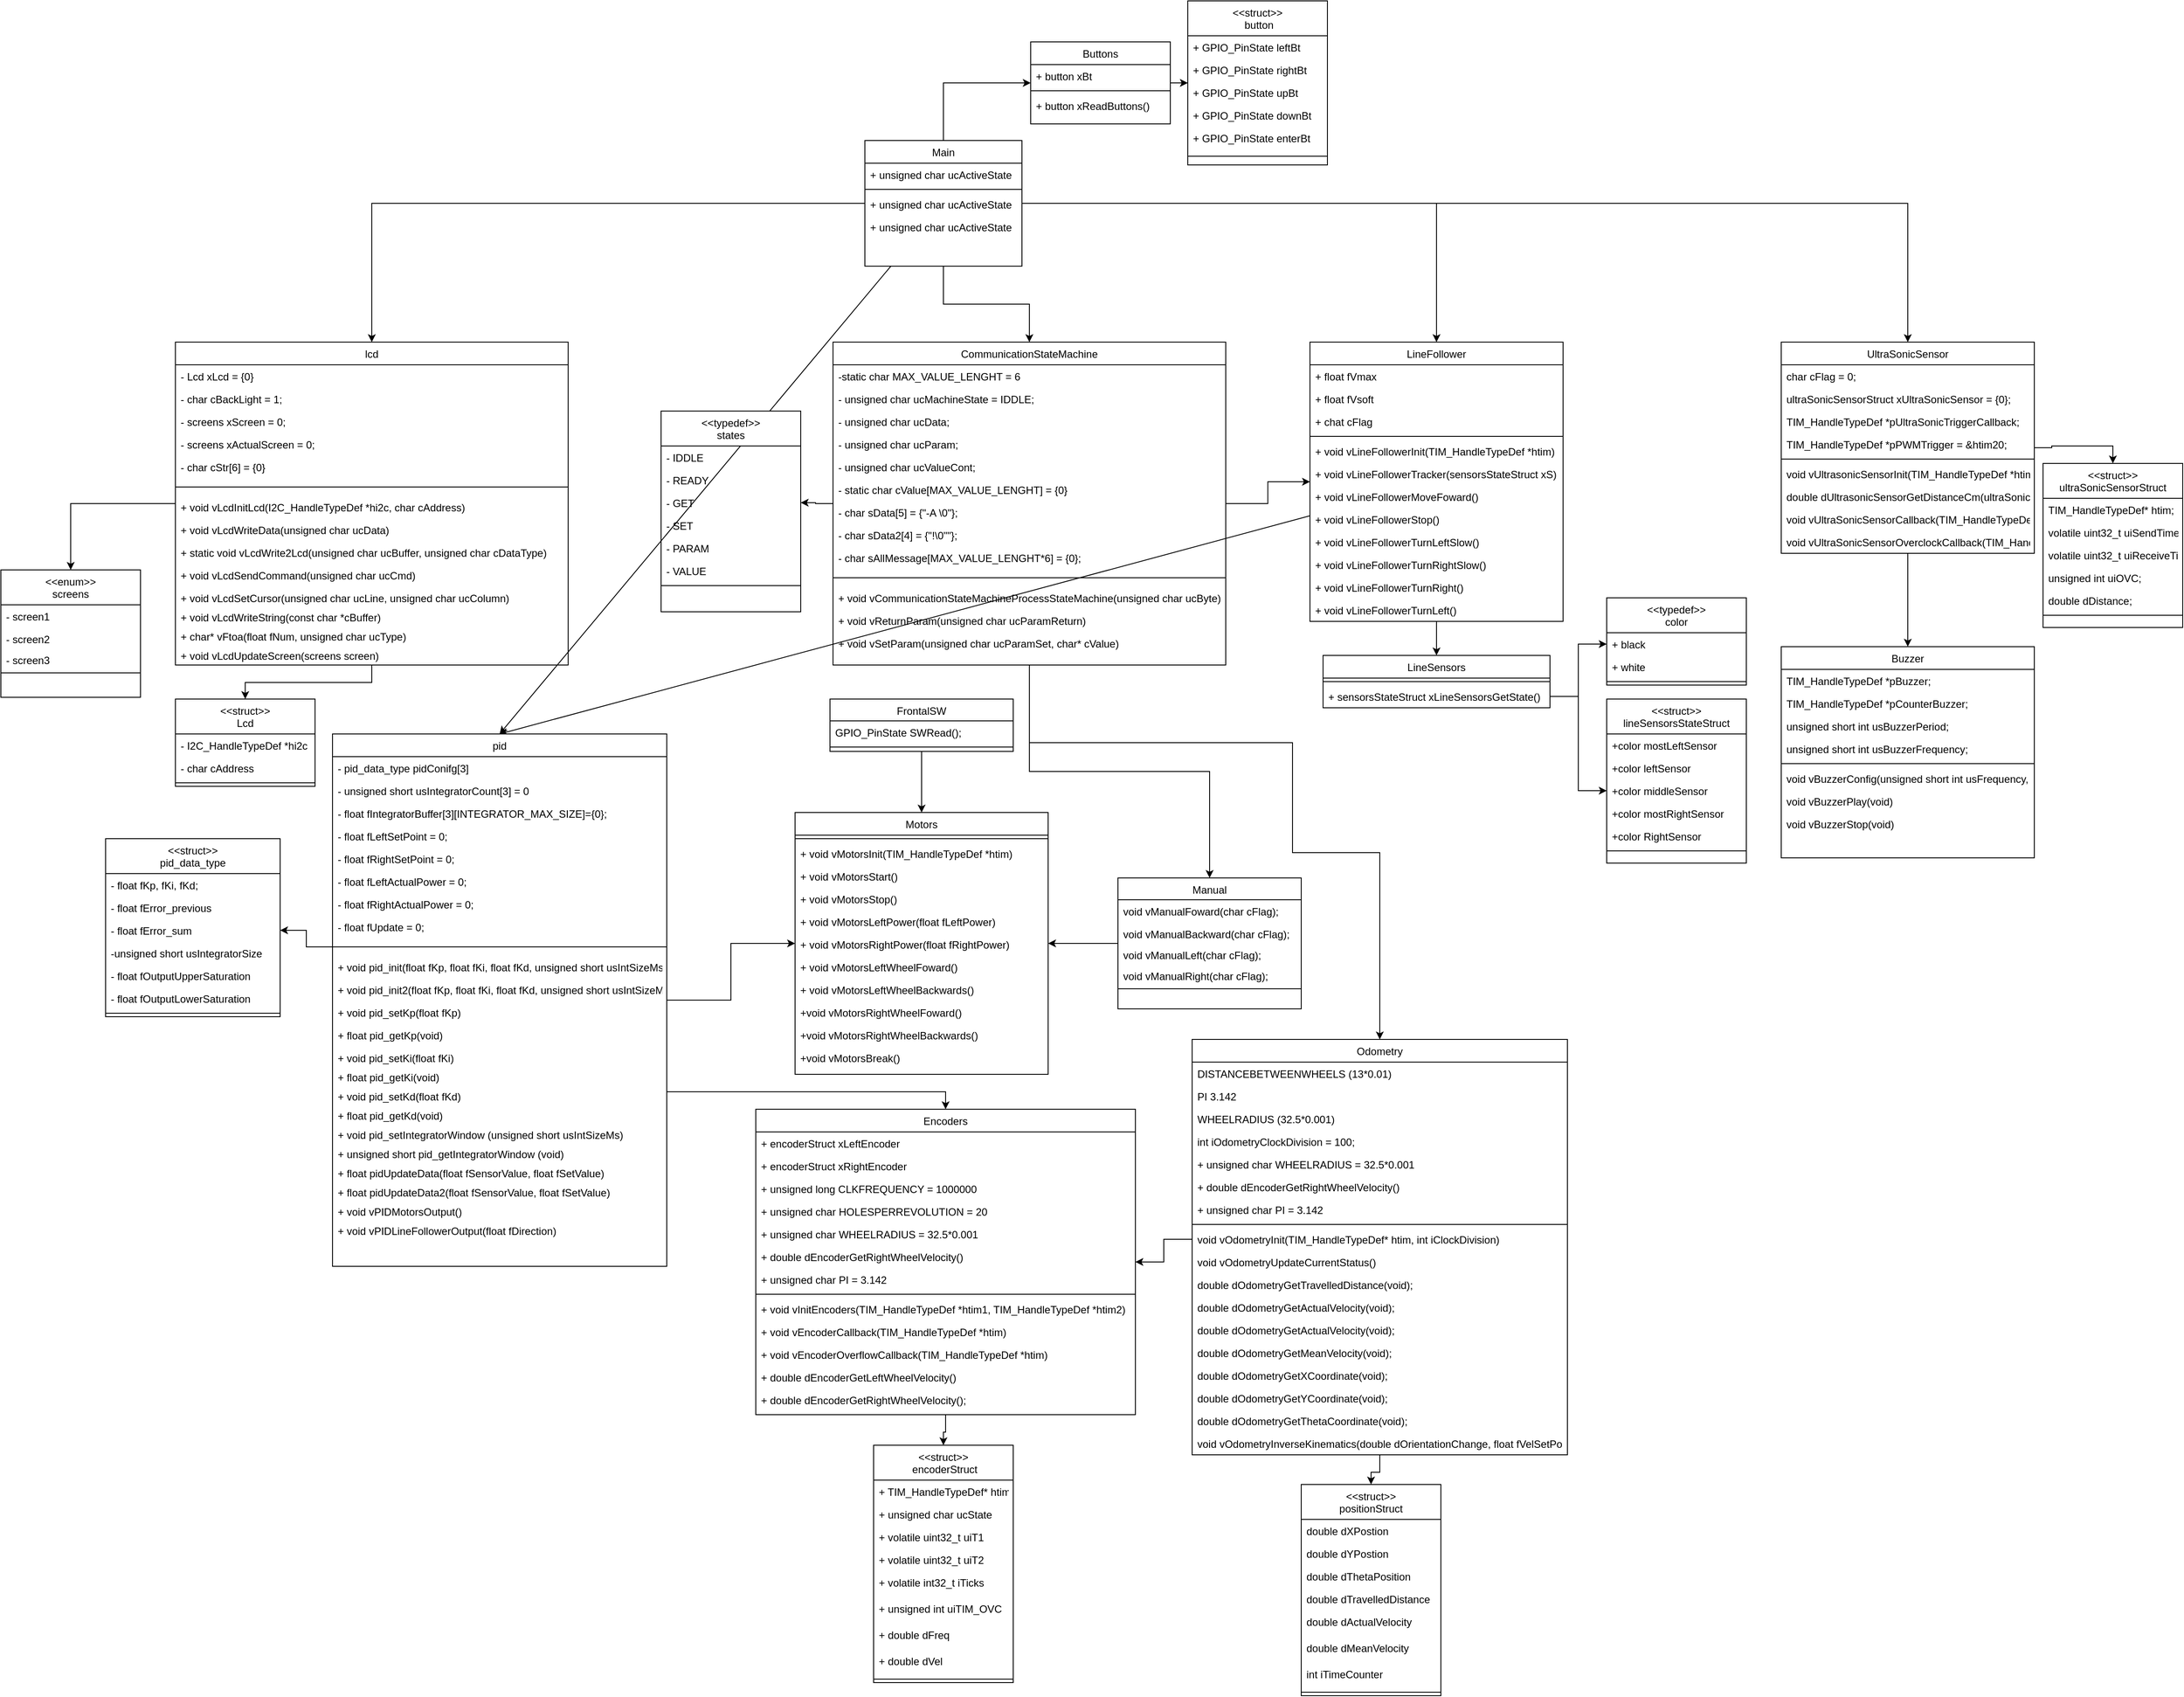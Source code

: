 <mxfile version="21.8.2" type="github">
  <diagram id="C5RBs43oDa-KdzZeNtuy" name="Page-1">
    <mxGraphModel dx="1635" dy="2821" grid="1" gridSize="10" guides="1" tooltips="1" connect="1" arrows="1" fold="1" page="1" pageScale="1" pageWidth="827" pageHeight="1169" math="0" shadow="0">
      <root>
        <mxCell id="WIyWlLk6GJQsqaUBKTNV-0" />
        <mxCell id="WIyWlLk6GJQsqaUBKTNV-1" parent="WIyWlLk6GJQsqaUBKTNV-0" />
        <mxCell id="e0Agd4xGflGSadxVDroM-86" style="edgeStyle=orthogonalEdgeStyle;rounded=0;orthogonalLoop=1;jettySize=auto;html=1;entryX=0.5;entryY=0;entryDx=0;entryDy=0;" parent="WIyWlLk6GJQsqaUBKTNV-1" source="e0Agd4xGflGSadxVDroM-36" target="e0Agd4xGflGSadxVDroM-49" edge="1">
          <mxGeometry relative="1" as="geometry" />
        </mxCell>
        <mxCell id="FuU_o9ZXKJcbcEfJu71T-73" style="rounded=0;orthogonalLoop=1;jettySize=auto;html=1;entryX=0.5;entryY=0;entryDx=0;entryDy=0;" parent="WIyWlLk6GJQsqaUBKTNV-1" source="e0Agd4xGflGSadxVDroM-36" target="U6IR_hUVQb5tVxfOeAYj-73" edge="1">
          <mxGeometry relative="1" as="geometry" />
        </mxCell>
        <mxCell id="e0Agd4xGflGSadxVDroM-36" value="LineFollower" style="swimlane;fontStyle=0;align=center;verticalAlign=top;childLayout=stackLayout;horizontal=1;startSize=26;horizontalStack=0;resizeParent=1;resizeLast=0;collapsible=1;marginBottom=0;rounded=0;shadow=0;strokeWidth=1;" parent="WIyWlLk6GJQsqaUBKTNV-1" vertex="1">
          <mxGeometry x="1260" y="-1169" width="290" height="320" as="geometry">
            <mxRectangle x="550" y="140" width="160" height="26" as="alternateBounds" />
          </mxGeometry>
        </mxCell>
        <mxCell id="e0Agd4xGflGSadxVDroM-37" value="+ float fVmax" style="text;align=left;verticalAlign=top;spacingLeft=4;spacingRight=4;overflow=hidden;rotatable=0;points=[[0,0.5],[1,0.5]];portConstraint=eastwest;" parent="e0Agd4xGflGSadxVDroM-36" vertex="1">
          <mxGeometry y="26" width="290" height="26" as="geometry" />
        </mxCell>
        <mxCell id="e0Agd4xGflGSadxVDroM-40" value="+ float fVsoft" style="text;align=left;verticalAlign=top;spacingLeft=4;spacingRight=4;overflow=hidden;rotatable=0;points=[[0,0.5],[1,0.5]];portConstraint=eastwest;" parent="e0Agd4xGflGSadxVDroM-36" vertex="1">
          <mxGeometry y="52" width="290" height="26" as="geometry" />
        </mxCell>
        <mxCell id="e0Agd4xGflGSadxVDroM-41" value="+ chat cFlag" style="text;align=left;verticalAlign=top;spacingLeft=4;spacingRight=4;overflow=hidden;rotatable=0;points=[[0,0.5],[1,0.5]];portConstraint=eastwest;" parent="e0Agd4xGflGSadxVDroM-36" vertex="1">
          <mxGeometry y="78" width="290" height="26" as="geometry" />
        </mxCell>
        <mxCell id="e0Agd4xGflGSadxVDroM-38" value="" style="line;html=1;strokeWidth=1;align=left;verticalAlign=middle;spacingTop=-1;spacingLeft=3;spacingRight=3;rotatable=0;labelPosition=right;points=[];portConstraint=eastwest;" parent="e0Agd4xGflGSadxVDroM-36" vertex="1">
          <mxGeometry y="104" width="290" height="8" as="geometry" />
        </mxCell>
        <mxCell id="e0Agd4xGflGSadxVDroM-39" value="+ void vLineFollowerInit(TIM_HandleTypeDef *htim)" style="text;align=left;verticalAlign=top;spacingLeft=4;spacingRight=4;overflow=hidden;rotatable=0;points=[[0,0.5],[1,0.5]];portConstraint=eastwest;" parent="e0Agd4xGflGSadxVDroM-36" vertex="1">
          <mxGeometry y="112" width="290" height="26" as="geometry" />
        </mxCell>
        <mxCell id="e0Agd4xGflGSadxVDroM-42" value="+ void vLineFollowerTracker(sensorsStateStruct xS)" style="text;align=left;verticalAlign=top;spacingLeft=4;spacingRight=4;overflow=hidden;rotatable=0;points=[[0,0.5],[1,0.5]];portConstraint=eastwest;" parent="e0Agd4xGflGSadxVDroM-36" vertex="1">
          <mxGeometry y="138" width="290" height="26" as="geometry" />
        </mxCell>
        <mxCell id="e0Agd4xGflGSadxVDroM-43" value="+ void vLineFollowerMoveFoward()" style="text;align=left;verticalAlign=top;spacingLeft=4;spacingRight=4;overflow=hidden;rotatable=0;points=[[0,0.5],[1,0.5]];portConstraint=eastwest;" parent="e0Agd4xGflGSadxVDroM-36" vertex="1">
          <mxGeometry y="164" width="290" height="26" as="geometry" />
        </mxCell>
        <mxCell id="e0Agd4xGflGSadxVDroM-44" value="+ void vLineFollowerStop()" style="text;align=left;verticalAlign=top;spacingLeft=4;spacingRight=4;overflow=hidden;rotatable=0;points=[[0,0.5],[1,0.5]];portConstraint=eastwest;" parent="e0Agd4xGflGSadxVDroM-36" vertex="1">
          <mxGeometry y="190" width="290" height="26" as="geometry" />
        </mxCell>
        <mxCell id="e0Agd4xGflGSadxVDroM-45" value="+ void vLineFollowerTurnLeftSlow()" style="text;align=left;verticalAlign=top;spacingLeft=4;spacingRight=4;overflow=hidden;rotatable=0;points=[[0,0.5],[1,0.5]];portConstraint=eastwest;" parent="e0Agd4xGflGSadxVDroM-36" vertex="1">
          <mxGeometry y="216" width="290" height="26" as="geometry" />
        </mxCell>
        <mxCell id="e0Agd4xGflGSadxVDroM-46" value="+ void vLineFollowerTurnRightSlow()" style="text;align=left;verticalAlign=top;spacingLeft=4;spacingRight=4;overflow=hidden;rotatable=0;points=[[0,0.5],[1,0.5]];portConstraint=eastwest;" parent="e0Agd4xGflGSadxVDroM-36" vertex="1">
          <mxGeometry y="242" width="290" height="26" as="geometry" />
        </mxCell>
        <mxCell id="e0Agd4xGflGSadxVDroM-47" value="+ void vLineFollowerTurnRight()" style="text;align=left;verticalAlign=top;spacingLeft=4;spacingRight=4;overflow=hidden;rotatable=0;points=[[0,0.5],[1,0.5]];portConstraint=eastwest;" parent="e0Agd4xGflGSadxVDroM-36" vertex="1">
          <mxGeometry y="268" width="290" height="26" as="geometry" />
        </mxCell>
        <mxCell id="e0Agd4xGflGSadxVDroM-48" value="+ void vLineFollowerTurnLeft()" style="text;align=left;verticalAlign=top;spacingLeft=4;spacingRight=4;overflow=hidden;rotatable=0;points=[[0,0.5],[1,0.5]];portConstraint=eastwest;" parent="e0Agd4xGflGSadxVDroM-36" vertex="1">
          <mxGeometry y="294" width="290" height="26" as="geometry" />
        </mxCell>
        <mxCell id="e0Agd4xGflGSadxVDroM-71" value="Motors" style="swimlane;fontStyle=0;align=center;verticalAlign=top;childLayout=stackLayout;horizontal=1;startSize=26;horizontalStack=0;resizeParent=1;resizeLast=0;collapsible=1;marginBottom=0;rounded=0;shadow=0;strokeWidth=1;" parent="WIyWlLk6GJQsqaUBKTNV-1" vertex="1">
          <mxGeometry x="670" y="-630" width="290" height="300" as="geometry">
            <mxRectangle x="550" y="140" width="160" height="26" as="alternateBounds" />
          </mxGeometry>
        </mxCell>
        <mxCell id="e0Agd4xGflGSadxVDroM-75" value="" style="line;html=1;strokeWidth=1;align=left;verticalAlign=middle;spacingTop=-1;spacingLeft=3;spacingRight=3;rotatable=0;labelPosition=right;points=[];portConstraint=eastwest;" parent="e0Agd4xGflGSadxVDroM-71" vertex="1">
          <mxGeometry y="26" width="290" height="8" as="geometry" />
        </mxCell>
        <mxCell id="e0Agd4xGflGSadxVDroM-76" value="+ void vMotorsInit(TIM_HandleTypeDef *htim)" style="text;align=left;verticalAlign=top;spacingLeft=4;spacingRight=4;overflow=hidden;rotatable=0;points=[[0,0.5],[1,0.5]];portConstraint=eastwest;" parent="e0Agd4xGflGSadxVDroM-71" vertex="1">
          <mxGeometry y="34" width="290" height="26" as="geometry" />
        </mxCell>
        <mxCell id="e0Agd4xGflGSadxVDroM-77" value="+ void vMotorsStart()" style="text;align=left;verticalAlign=top;spacingLeft=4;spacingRight=4;overflow=hidden;rotatable=0;points=[[0,0.5],[1,0.5]];portConstraint=eastwest;" parent="e0Agd4xGflGSadxVDroM-71" vertex="1">
          <mxGeometry y="60" width="290" height="26" as="geometry" />
        </mxCell>
        <mxCell id="e0Agd4xGflGSadxVDroM-78" value="+ void vMotorsStop()" style="text;align=left;verticalAlign=top;spacingLeft=4;spacingRight=4;overflow=hidden;rotatable=0;points=[[0,0.5],[1,0.5]];portConstraint=eastwest;" parent="e0Agd4xGflGSadxVDroM-71" vertex="1">
          <mxGeometry y="86" width="290" height="26" as="geometry" />
        </mxCell>
        <mxCell id="e0Agd4xGflGSadxVDroM-79" value="+ void vMotorsLeftPower(float fLeftPower)" style="text;align=left;verticalAlign=top;spacingLeft=4;spacingRight=4;overflow=hidden;rotatable=0;points=[[0,0.5],[1,0.5]];portConstraint=eastwest;" parent="e0Agd4xGflGSadxVDroM-71" vertex="1">
          <mxGeometry y="112" width="290" height="26" as="geometry" />
        </mxCell>
        <mxCell id="e0Agd4xGflGSadxVDroM-80" value="+ void vMotorsRightPower(float fRightPower)" style="text;align=left;verticalAlign=top;spacingLeft=4;spacingRight=4;overflow=hidden;rotatable=0;points=[[0,0.5],[1,0.5]];portConstraint=eastwest;" parent="e0Agd4xGflGSadxVDroM-71" vertex="1">
          <mxGeometry y="138" width="290" height="26" as="geometry" />
        </mxCell>
        <mxCell id="e0Agd4xGflGSadxVDroM-81" value="+ void vMotorsLeftWheelFoward()" style="text;align=left;verticalAlign=top;spacingLeft=4;spacingRight=4;overflow=hidden;rotatable=0;points=[[0,0.5],[1,0.5]];portConstraint=eastwest;" parent="e0Agd4xGflGSadxVDroM-71" vertex="1">
          <mxGeometry y="164" width="290" height="26" as="geometry" />
        </mxCell>
        <mxCell id="e0Agd4xGflGSadxVDroM-82" value="+ void vMotorsLeftWheelBackwards()" style="text;align=left;verticalAlign=top;spacingLeft=4;spacingRight=4;overflow=hidden;rotatable=0;points=[[0,0.5],[1,0.5]];portConstraint=eastwest;" parent="e0Agd4xGflGSadxVDroM-71" vertex="1">
          <mxGeometry y="190" width="290" height="26" as="geometry" />
        </mxCell>
        <mxCell id="e0Agd4xGflGSadxVDroM-83" value="+void vMotorsRightWheelFoward()" style="text;align=left;verticalAlign=top;spacingLeft=4;spacingRight=4;overflow=hidden;rotatable=0;points=[[0,0.5],[1,0.5]];portConstraint=eastwest;" parent="e0Agd4xGflGSadxVDroM-71" vertex="1">
          <mxGeometry y="216" width="290" height="26" as="geometry" />
        </mxCell>
        <mxCell id="e0Agd4xGflGSadxVDroM-84" value="+void vMotorsRightWheelBackwards()" style="text;align=left;verticalAlign=top;spacingLeft=4;spacingRight=4;overflow=hidden;rotatable=0;points=[[0,0.5],[1,0.5]];portConstraint=eastwest;" parent="e0Agd4xGflGSadxVDroM-71" vertex="1">
          <mxGeometry y="242" width="290" height="26" as="geometry" />
        </mxCell>
        <mxCell id="e0Agd4xGflGSadxVDroM-85" value="+void vMotorsBreak()" style="text;align=left;verticalAlign=top;spacingLeft=4;spacingRight=4;overflow=hidden;rotatable=0;points=[[0,0.5],[1,0.5]];portConstraint=eastwest;" parent="e0Agd4xGflGSadxVDroM-71" vertex="1">
          <mxGeometry y="268" width="290" height="26" as="geometry" />
        </mxCell>
        <mxCell id="nI8s8af3m7b1sItYgmtX-3" value="&lt;&lt;struct&gt;&gt;&#xa;lineSensorsStateStruct&#xa;" style="swimlane;fontStyle=0;align=center;verticalAlign=top;childLayout=stackLayout;horizontal=1;startSize=40;horizontalStack=0;resizeParent=1;resizeLast=0;collapsible=1;marginBottom=0;rounded=0;shadow=0;strokeWidth=1;" parent="WIyWlLk6GJQsqaUBKTNV-1" vertex="1">
          <mxGeometry x="1600" y="-760" width="160" height="188" as="geometry">
            <mxRectangle x="340" y="380" width="170" height="26" as="alternateBounds" />
          </mxGeometry>
        </mxCell>
        <mxCell id="e0Agd4xGflGSadxVDroM-67" value="" style="group" parent="nI8s8af3m7b1sItYgmtX-3" vertex="1" connectable="0">
          <mxGeometry y="40" width="160" height="138" as="geometry" />
        </mxCell>
        <mxCell id="nI8s8af3m7b1sItYgmtX-4" value="+color mostLeftSensor" style="text;align=left;verticalAlign=top;spacingLeft=4;spacingRight=4;overflow=hidden;rotatable=0;points=[[0,0.5],[1,0.5]];portConstraint=eastwest;" parent="e0Agd4xGflGSadxVDroM-67" vertex="1">
          <mxGeometry width="160" height="26" as="geometry" />
        </mxCell>
        <mxCell id="e0Agd4xGflGSadxVDroM-53" value="+color leftSensor" style="text;align=left;verticalAlign=top;spacingLeft=4;spacingRight=4;overflow=hidden;rotatable=0;points=[[0,0.5],[1,0.5]];portConstraint=eastwest;" parent="e0Agd4xGflGSadxVDroM-67" vertex="1">
          <mxGeometry y="26" width="160" height="26" as="geometry" />
        </mxCell>
        <mxCell id="e0Agd4xGflGSadxVDroM-54" value="+color middleSensor" style="text;align=left;verticalAlign=top;spacingLeft=4;spacingRight=4;overflow=hidden;rotatable=0;points=[[0,0.5],[1,0.5]];portConstraint=eastwest;" parent="e0Agd4xGflGSadxVDroM-67" vertex="1">
          <mxGeometry y="52" width="160" height="26" as="geometry" />
        </mxCell>
        <mxCell id="e0Agd4xGflGSadxVDroM-55" value="+color mostRightSensor" style="text;align=left;verticalAlign=top;spacingLeft=4;spacingRight=4;overflow=hidden;rotatable=0;points=[[0,0.5],[1,0.5]];portConstraint=eastwest;" parent="e0Agd4xGflGSadxVDroM-67" vertex="1">
          <mxGeometry y="78" width="160" height="26" as="geometry" />
        </mxCell>
        <mxCell id="e0Agd4xGflGSadxVDroM-56" value="+color RightSensor" style="text;align=left;verticalAlign=top;spacingLeft=4;spacingRight=4;overflow=hidden;rotatable=0;points=[[0,0.5],[1,0.5]];portConstraint=eastwest;" parent="e0Agd4xGflGSadxVDroM-67" vertex="1">
          <mxGeometry y="104" width="160" height="26" as="geometry" />
        </mxCell>
        <mxCell id="nI8s8af3m7b1sItYgmtX-5" value="" style="line;html=1;strokeWidth=1;align=left;verticalAlign=middle;spacingTop=-1;spacingLeft=3;spacingRight=3;rotatable=0;labelPosition=right;points=[];portConstraint=eastwest;" parent="e0Agd4xGflGSadxVDroM-67" vertex="1">
          <mxGeometry y="130" width="160" height="8" as="geometry" />
        </mxCell>
        <mxCell id="e0Agd4xGflGSadxVDroM-93" style="edgeStyle=orthogonalEdgeStyle;rounded=0;orthogonalLoop=1;jettySize=auto;html=1;entryX=0;entryY=0.5;entryDx=0;entryDy=0;" parent="WIyWlLk6GJQsqaUBKTNV-1" source="e0Agd4xGflGSadxVDroM-52" target="e0Agd4xGflGSadxVDroM-54" edge="1">
          <mxGeometry relative="1" as="geometry" />
        </mxCell>
        <mxCell id="R5U1eeLYSOiUvF3rgZRd-6" style="edgeStyle=orthogonalEdgeStyle;rounded=0;orthogonalLoop=1;jettySize=auto;html=1;entryX=0.5;entryY=0;entryDx=0;entryDy=0;" parent="WIyWlLk6GJQsqaUBKTNV-1" source="R5U1eeLYSOiUvF3rgZRd-0" target="e0Agd4xGflGSadxVDroM-36" edge="1">
          <mxGeometry relative="1" as="geometry" />
        </mxCell>
        <mxCell id="FuU_o9ZXKJcbcEfJu71T-35" style="edgeStyle=orthogonalEdgeStyle;rounded=0;orthogonalLoop=1;jettySize=auto;html=1;" parent="WIyWlLk6GJQsqaUBKTNV-1" source="R5U1eeLYSOiUvF3rgZRd-0" target="FuU_o9ZXKJcbcEfJu71T-13" edge="1">
          <mxGeometry relative="1" as="geometry" />
        </mxCell>
        <mxCell id="FuU_o9ZXKJcbcEfJu71T-44" style="edgeStyle=orthogonalEdgeStyle;rounded=0;orthogonalLoop=1;jettySize=auto;html=1;" parent="WIyWlLk6GJQsqaUBKTNV-1" source="R5U1eeLYSOiUvF3rgZRd-0" target="U6IR_hUVQb5tVxfOeAYj-31" edge="1">
          <mxGeometry relative="1" as="geometry" />
        </mxCell>
        <mxCell id="FuU_o9ZXKJcbcEfJu71T-46" style="rounded=0;orthogonalLoop=1;jettySize=auto;html=1;entryX=0.5;entryY=0;entryDx=0;entryDy=0;" parent="WIyWlLk6GJQsqaUBKTNV-1" source="R5U1eeLYSOiUvF3rgZRd-0" target="U6IR_hUVQb5tVxfOeAYj-73" edge="1">
          <mxGeometry relative="1" as="geometry" />
        </mxCell>
        <mxCell id="4oKDoH3ouSHQKMV3TZa7-65" style="edgeStyle=orthogonalEdgeStyle;rounded=0;orthogonalLoop=1;jettySize=auto;html=1;" edge="1" parent="WIyWlLk6GJQsqaUBKTNV-1" source="R5U1eeLYSOiUvF3rgZRd-0" target="FuU_o9ZXKJcbcEfJu71T-0">
          <mxGeometry relative="1" as="geometry">
            <Array as="points">
              <mxPoint x="840" y="-1390" />
            </Array>
          </mxGeometry>
        </mxCell>
        <mxCell id="R5U1eeLYSOiUvF3rgZRd-0" value="Main" style="swimlane;fontStyle=0;align=center;verticalAlign=top;childLayout=stackLayout;horizontal=1;startSize=26;horizontalStack=0;resizeParent=1;resizeLast=0;collapsible=1;marginBottom=0;rounded=0;shadow=0;strokeWidth=1;" parent="WIyWlLk6GJQsqaUBKTNV-1" vertex="1">
          <mxGeometry x="750" y="-1400" width="180" height="144" as="geometry">
            <mxRectangle x="550" y="140" width="160" height="26" as="alternateBounds" />
          </mxGeometry>
        </mxCell>
        <mxCell id="R5U1eeLYSOiUvF3rgZRd-1" value="+ unsigned char ucActiveState" style="text;align=left;verticalAlign=top;spacingLeft=4;spacingRight=4;overflow=hidden;rotatable=0;points=[[0,0.5],[1,0.5]];portConstraint=eastwest;" parent="R5U1eeLYSOiUvF3rgZRd-0" vertex="1">
          <mxGeometry y="26" width="180" height="26" as="geometry" />
        </mxCell>
        <mxCell id="R5U1eeLYSOiUvF3rgZRd-2" value="" style="line;html=1;strokeWidth=1;align=left;verticalAlign=middle;spacingTop=-1;spacingLeft=3;spacingRight=3;rotatable=0;labelPosition=right;points=[];portConstraint=eastwest;" parent="R5U1eeLYSOiUvF3rgZRd-0" vertex="1">
          <mxGeometry y="52" width="180" height="8" as="geometry" />
        </mxCell>
        <mxCell id="4oKDoH3ouSHQKMV3TZa7-74" value="+ unsigned char ucActiveState" style="text;align=left;verticalAlign=top;spacingLeft=4;spacingRight=4;overflow=hidden;rotatable=0;points=[[0,0.5],[1,0.5]];portConstraint=eastwest;" vertex="1" parent="R5U1eeLYSOiUvF3rgZRd-0">
          <mxGeometry y="60" width="180" height="26" as="geometry" />
        </mxCell>
        <mxCell id="4oKDoH3ouSHQKMV3TZa7-75" value="+ unsigned char ucActiveState" style="text;align=left;verticalAlign=top;spacingLeft=4;spacingRight=4;overflow=hidden;rotatable=0;points=[[0,0.5],[1,0.5]];portConstraint=eastwest;" vertex="1" parent="R5U1eeLYSOiUvF3rgZRd-0">
          <mxGeometry y="86" width="180" height="26" as="geometry" />
        </mxCell>
        <mxCell id="FuU_o9ZXKJcbcEfJu71T-42" style="edgeStyle=orthogonalEdgeStyle;rounded=0;orthogonalLoop=1;jettySize=auto;html=1;" parent="WIyWlLk6GJQsqaUBKTNV-1" source="U6IR_hUVQb5tVxfOeAYj-31" target="U6IR_hUVQb5tVxfOeAYj-45" edge="1">
          <mxGeometry relative="1" as="geometry" />
        </mxCell>
        <mxCell id="FuU_o9ZXKJcbcEfJu71T-43" style="edgeStyle=orthogonalEdgeStyle;rounded=0;orthogonalLoop=1;jettySize=auto;html=1;entryX=0.5;entryY=0;entryDx=0;entryDy=0;" parent="WIyWlLk6GJQsqaUBKTNV-1" source="U6IR_hUVQb5tVxfOeAYj-31" target="FuU_o9ZXKJcbcEfJu71T-37" edge="1">
          <mxGeometry relative="1" as="geometry" />
        </mxCell>
        <mxCell id="U6IR_hUVQb5tVxfOeAYj-31" value="lcd" style="swimlane;fontStyle=0;align=center;verticalAlign=top;childLayout=stackLayout;horizontal=1;startSize=26;horizontalStack=0;resizeParent=1;resizeLast=0;collapsible=1;marginBottom=0;rounded=0;shadow=0;strokeWidth=1;" parent="WIyWlLk6GJQsqaUBKTNV-1" vertex="1">
          <mxGeometry x="-40" y="-1169" width="450" height="370" as="geometry">
            <mxRectangle x="20" y="-50" width="160" height="26" as="alternateBounds" />
          </mxGeometry>
        </mxCell>
        <mxCell id="U6IR_hUVQb5tVxfOeAYj-32" value="- Lcd xLcd = {0}" style="text;align=left;verticalAlign=top;spacingLeft=4;spacingRight=4;overflow=hidden;rotatable=0;points=[[0,0.5],[1,0.5]];portConstraint=eastwest;" parent="U6IR_hUVQb5tVxfOeAYj-31" vertex="1">
          <mxGeometry y="26" width="450" height="26" as="geometry" />
        </mxCell>
        <mxCell id="U6IR_hUVQb5tVxfOeAYj-33" value="- char cBackLight = 1;" style="text;align=left;verticalAlign=top;spacingLeft=4;spacingRight=4;overflow=hidden;rotatable=0;points=[[0,0.5],[1,0.5]];portConstraint=eastwest;" parent="U6IR_hUVQb5tVxfOeAYj-31" vertex="1">
          <mxGeometry y="52" width="450" height="26" as="geometry" />
        </mxCell>
        <mxCell id="U6IR_hUVQb5tVxfOeAYj-34" value="- screens xScreen = 0;" style="text;align=left;verticalAlign=top;spacingLeft=4;spacingRight=4;overflow=hidden;rotatable=0;points=[[0,0.5],[1,0.5]];portConstraint=eastwest;" parent="U6IR_hUVQb5tVxfOeAYj-31" vertex="1">
          <mxGeometry y="78" width="450" height="26" as="geometry" />
        </mxCell>
        <mxCell id="U6IR_hUVQb5tVxfOeAYj-35" value="- screens xActualScreen = 0;" style="text;align=left;verticalAlign=top;spacingLeft=4;spacingRight=4;overflow=hidden;rotatable=0;points=[[0,0.5],[1,0.5]];portConstraint=eastwest;" parent="U6IR_hUVQb5tVxfOeAYj-31" vertex="1">
          <mxGeometry y="104" width="450" height="26" as="geometry" />
        </mxCell>
        <mxCell id="U6IR_hUVQb5tVxfOeAYj-36" value="- char cStr[6] = {0}" style="text;align=left;verticalAlign=top;spacingLeft=4;spacingRight=4;overflow=hidden;rotatable=0;points=[[0,0.5],[1,0.5]];portConstraint=eastwest;" parent="U6IR_hUVQb5tVxfOeAYj-31" vertex="1">
          <mxGeometry y="130" width="450" height="26" as="geometry" />
        </mxCell>
        <mxCell id="U6IR_hUVQb5tVxfOeAYj-41" value="&lt;br&gt;&lt;br&gt;" style="line;html=1;strokeWidth=1;align=left;verticalAlign=middle;spacingTop=-1;spacingLeft=3;spacingRight=3;rotatable=0;labelPosition=right;points=[];portConstraint=eastwest;" parent="U6IR_hUVQb5tVxfOeAYj-31" vertex="1">
          <mxGeometry y="156" width="450" height="20" as="geometry" />
        </mxCell>
        <mxCell id="U6IR_hUVQb5tVxfOeAYj-68" value="+ void vLcdInitLcd(I2C_HandleTypeDef *hi2c, char cAddress)" style="text;align=left;verticalAlign=top;spacingLeft=4;spacingRight=4;overflow=hidden;rotatable=0;points=[[0,0.5],[1,0.5]];portConstraint=eastwest;" parent="U6IR_hUVQb5tVxfOeAYj-31" vertex="1">
          <mxGeometry y="176" width="450" height="26" as="geometry" />
        </mxCell>
        <mxCell id="U6IR_hUVQb5tVxfOeAYj-67" value="+ void vLcdWriteData(unsigned char ucData)" style="text;align=left;verticalAlign=top;spacingLeft=4;spacingRight=4;overflow=hidden;rotatable=0;points=[[0,0.5],[1,0.5]];portConstraint=eastwest;" parent="U6IR_hUVQb5tVxfOeAYj-31" vertex="1">
          <mxGeometry y="202" width="450" height="26" as="geometry" />
        </mxCell>
        <mxCell id="U6IR_hUVQb5tVxfOeAYj-42" value="+ static void vLcdWrite2Lcd(unsigned char ucBuffer,  unsigned char cDataType)" style="text;align=left;verticalAlign=top;spacingLeft=4;spacingRight=4;overflow=hidden;rotatable=0;points=[[0,0.5],[1,0.5]];portConstraint=eastwest;" parent="U6IR_hUVQb5tVxfOeAYj-31" vertex="1">
          <mxGeometry y="228" width="450" height="26" as="geometry" />
        </mxCell>
        <mxCell id="U6IR_hUVQb5tVxfOeAYj-43" value="+ void vLcdSendCommand(unsigned char ucCmd)" style="text;align=left;verticalAlign=top;spacingLeft=4;spacingRight=4;overflow=hidden;rotatable=0;points=[[0,0.5],[1,0.5]];portConstraint=eastwest;" parent="U6IR_hUVQb5tVxfOeAYj-31" vertex="1">
          <mxGeometry y="254" width="450" height="26" as="geometry" />
        </mxCell>
        <mxCell id="U6IR_hUVQb5tVxfOeAYj-70" value="+ void vLcdSetCursor(unsigned char ucLine, unsigned char ucColumn)&#xa;" style="text;align=left;verticalAlign=top;spacingLeft=4;spacingRight=4;overflow=hidden;rotatable=0;points=[[0,0.5],[1,0.5]];portConstraint=eastwest;" parent="U6IR_hUVQb5tVxfOeAYj-31" vertex="1">
          <mxGeometry y="280" width="450" height="22" as="geometry" />
        </mxCell>
        <mxCell id="U6IR_hUVQb5tVxfOeAYj-71" value="+ void vLcdWriteString(const char *cBuffer)&#xa;" style="text;align=left;verticalAlign=top;spacingLeft=4;spacingRight=4;overflow=hidden;rotatable=0;points=[[0,0.5],[1,0.5]];portConstraint=eastwest;" parent="U6IR_hUVQb5tVxfOeAYj-31" vertex="1">
          <mxGeometry y="302" width="450" height="22" as="geometry" />
        </mxCell>
        <mxCell id="U6IR_hUVQb5tVxfOeAYj-72" value="+ char* vFtoa(float fNum, unsigned char ucType)" style="text;align=left;verticalAlign=top;spacingLeft=4;spacingRight=4;overflow=hidden;rotatable=0;points=[[0,0.5],[1,0.5]];portConstraint=eastwest;" parent="U6IR_hUVQb5tVxfOeAYj-31" vertex="1">
          <mxGeometry y="324" width="450" height="22" as="geometry" />
        </mxCell>
        <mxCell id="U6IR_hUVQb5tVxfOeAYj-44" value="+ void vLcdUpdateScreen(screens screen)" style="text;align=left;verticalAlign=top;spacingLeft=4;spacingRight=4;overflow=hidden;rotatable=0;points=[[0,0.5],[1,0.5]];portConstraint=eastwest;" parent="U6IR_hUVQb5tVxfOeAYj-31" vertex="1">
          <mxGeometry y="346" width="450" height="22" as="geometry" />
        </mxCell>
        <mxCell id="U6IR_hUVQb5tVxfOeAYj-45" value="&lt;&lt;struct&gt;&gt;&#xa;Lcd&#xa;" style="swimlane;fontStyle=0;align=center;verticalAlign=top;childLayout=stackLayout;horizontal=1;startSize=40;horizontalStack=0;resizeParent=1;resizeLast=0;collapsible=1;marginBottom=0;rounded=0;shadow=0;strokeWidth=1;" parent="WIyWlLk6GJQsqaUBKTNV-1" vertex="1">
          <mxGeometry x="-40" y="-760" width="160" height="100" as="geometry">
            <mxRectangle x="340" y="380" width="170" height="26" as="alternateBounds" />
          </mxGeometry>
        </mxCell>
        <mxCell id="U6IR_hUVQb5tVxfOeAYj-46" value="- I2C_HandleTypeDef *hi2c" style="text;align=left;verticalAlign=top;spacingLeft=4;spacingRight=4;overflow=hidden;rotatable=0;points=[[0,0.5],[1,0.5]];portConstraint=eastwest;" parent="U6IR_hUVQb5tVxfOeAYj-45" vertex="1">
          <mxGeometry y="40" width="160" height="26" as="geometry" />
        </mxCell>
        <mxCell id="U6IR_hUVQb5tVxfOeAYj-47" value="- char cAddress" style="text;align=left;verticalAlign=top;spacingLeft=4;spacingRight=4;overflow=hidden;rotatable=0;points=[[0,0.5],[1,0.5]];portConstraint=eastwest;" parent="U6IR_hUVQb5tVxfOeAYj-45" vertex="1">
          <mxGeometry y="66" width="160" height="26" as="geometry" />
        </mxCell>
        <mxCell id="U6IR_hUVQb5tVxfOeAYj-52" value="" style="line;html=1;strokeWidth=1;align=left;verticalAlign=middle;spacingTop=-1;spacingLeft=3;spacingRight=3;rotatable=0;labelPosition=right;points=[];portConstraint=eastwest;" parent="U6IR_hUVQb5tVxfOeAYj-45" vertex="1">
          <mxGeometry y="92" width="160" height="8" as="geometry" />
        </mxCell>
        <mxCell id="FuU_o9ZXKJcbcEfJu71T-47" style="edgeStyle=orthogonalEdgeStyle;rounded=0;orthogonalLoop=1;jettySize=auto;html=1;" parent="WIyWlLk6GJQsqaUBKTNV-1" source="U6IR_hUVQb5tVxfOeAYj-73" target="e0Agd4xGflGSadxVDroM-71" edge="1">
          <mxGeometry relative="1" as="geometry" />
        </mxCell>
        <mxCell id="FuU_o9ZXKJcbcEfJu71T-72" style="edgeStyle=orthogonalEdgeStyle;rounded=0;orthogonalLoop=1;jettySize=auto;html=1;entryX=0.5;entryY=0;entryDx=0;entryDy=0;" parent="WIyWlLk6GJQsqaUBKTNV-1" source="U6IR_hUVQb5tVxfOeAYj-73" target="FuU_o9ZXKJcbcEfJu71T-48" edge="1">
          <mxGeometry relative="1" as="geometry">
            <Array as="points">
              <mxPoint x="843" y="-310" />
            </Array>
          </mxGeometry>
        </mxCell>
        <mxCell id="U6IR_hUVQb5tVxfOeAYj-73" value="pid" style="swimlane;fontStyle=0;align=center;verticalAlign=top;childLayout=stackLayout;horizontal=1;startSize=26;horizontalStack=0;resizeParent=1;resizeLast=0;collapsible=1;marginBottom=0;rounded=0;shadow=0;strokeWidth=1;" parent="WIyWlLk6GJQsqaUBKTNV-1" vertex="1">
          <mxGeometry x="140" y="-720" width="383" height="610" as="geometry">
            <mxRectangle x="20" y="-50" width="160" height="26" as="alternateBounds" />
          </mxGeometry>
        </mxCell>
        <mxCell id="U6IR_hUVQb5tVxfOeAYj-74" value="- pid_data_type pidConifg[3]" style="text;align=left;verticalAlign=top;spacingLeft=4;spacingRight=4;overflow=hidden;rotatable=0;points=[[0,0.5],[1,0.5]];portConstraint=eastwest;" parent="U6IR_hUVQb5tVxfOeAYj-73" vertex="1">
          <mxGeometry y="26" width="383" height="26" as="geometry" />
        </mxCell>
        <mxCell id="U6IR_hUVQb5tVxfOeAYj-75" value="- unsigned short usIntegratorCount[3] = 0" style="text;align=left;verticalAlign=top;spacingLeft=4;spacingRight=4;overflow=hidden;rotatable=0;points=[[0,0.5],[1,0.5]];portConstraint=eastwest;" parent="U6IR_hUVQb5tVxfOeAYj-73" vertex="1">
          <mxGeometry y="52" width="383" height="26" as="geometry" />
        </mxCell>
        <mxCell id="U6IR_hUVQb5tVxfOeAYj-76" value="- float fIntegratorBuffer[3][INTEGRATOR_MAX_SIZE]={0};" style="text;align=left;verticalAlign=top;spacingLeft=4;spacingRight=4;overflow=hidden;rotatable=0;points=[[0,0.5],[1,0.5]];portConstraint=eastwest;" parent="U6IR_hUVQb5tVxfOeAYj-73" vertex="1">
          <mxGeometry y="78" width="383" height="26" as="geometry" />
        </mxCell>
        <mxCell id="U6IR_hUVQb5tVxfOeAYj-78" value="- float fLeftSetPoint = 0;" style="text;align=left;verticalAlign=top;spacingLeft=4;spacingRight=4;overflow=hidden;rotatable=0;points=[[0,0.5],[1,0.5]];portConstraint=eastwest;" parent="U6IR_hUVQb5tVxfOeAYj-73" vertex="1">
          <mxGeometry y="104" width="383" height="26" as="geometry" />
        </mxCell>
        <mxCell id="U6IR_hUVQb5tVxfOeAYj-88" value="- float fRightSetPoint = 0;" style="text;align=left;verticalAlign=top;spacingLeft=4;spacingRight=4;overflow=hidden;rotatable=0;points=[[0,0.5],[1,0.5]];portConstraint=eastwest;" parent="U6IR_hUVQb5tVxfOeAYj-73" vertex="1">
          <mxGeometry y="130" width="383" height="26" as="geometry" />
        </mxCell>
        <mxCell id="U6IR_hUVQb5tVxfOeAYj-89" value="- float fLeftActualPower = 0;" style="text;align=left;verticalAlign=top;spacingLeft=4;spacingRight=4;overflow=hidden;rotatable=0;points=[[0,0.5],[1,0.5]];portConstraint=eastwest;" parent="U6IR_hUVQb5tVxfOeAYj-73" vertex="1">
          <mxGeometry y="156" width="383" height="26" as="geometry" />
        </mxCell>
        <mxCell id="U6IR_hUVQb5tVxfOeAYj-90" value="- float fRightActualPower = 0;" style="text;align=left;verticalAlign=top;spacingLeft=4;spacingRight=4;overflow=hidden;rotatable=0;points=[[0,0.5],[1,0.5]];portConstraint=eastwest;" parent="U6IR_hUVQb5tVxfOeAYj-73" vertex="1">
          <mxGeometry y="182" width="383" height="26" as="geometry" />
        </mxCell>
        <mxCell id="U6IR_hUVQb5tVxfOeAYj-91" value="- float fUpdate = 0;" style="text;align=left;verticalAlign=top;spacingLeft=4;spacingRight=4;overflow=hidden;rotatable=0;points=[[0,0.5],[1,0.5]];portConstraint=eastwest;" parent="U6IR_hUVQb5tVxfOeAYj-73" vertex="1">
          <mxGeometry y="208" width="383" height="26" as="geometry" />
        </mxCell>
        <mxCell id="U6IR_hUVQb5tVxfOeAYj-79" value="&lt;br&gt;&lt;br&gt;" style="line;html=1;strokeWidth=1;align=left;verticalAlign=middle;spacingTop=-1;spacingLeft=3;spacingRight=3;rotatable=0;labelPosition=right;points=[];portConstraint=eastwest;" parent="U6IR_hUVQb5tVxfOeAYj-73" vertex="1">
          <mxGeometry y="234" width="383" height="20" as="geometry" />
        </mxCell>
        <mxCell id="U6IR_hUVQb5tVxfOeAYj-80" value="+ void pid_init(float fKp, float fKi, float fKd, unsigned short usIntSizeMs, float fOutputUpperSaturation, float fOutputLowerSaturation )" style="text;align=left;verticalAlign=top;spacingLeft=4;spacingRight=4;overflow=hidden;rotatable=0;points=[[0,0.5],[1,0.5]];portConstraint=eastwest;" parent="U6IR_hUVQb5tVxfOeAYj-73" vertex="1">
          <mxGeometry y="254" width="383" height="26" as="geometry" />
        </mxCell>
        <mxCell id="U6IR_hUVQb5tVxfOeAYj-81" value="+ void pid_init2(float fKp, float fKi, float fKd, unsigned short usIntSizeMs, float fOutputUpperSaturation, float fOutputLowerSaturation )" style="text;align=left;verticalAlign=top;spacingLeft=4;spacingRight=4;overflow=hidden;rotatable=0;points=[[0,0.5],[1,0.5]];portConstraint=eastwest;" parent="U6IR_hUVQb5tVxfOeAYj-73" vertex="1">
          <mxGeometry y="280" width="383" height="26" as="geometry" />
        </mxCell>
        <mxCell id="U6IR_hUVQb5tVxfOeAYj-82" value="+ void pid_setKp(float fKp)" style="text;align=left;verticalAlign=top;spacingLeft=4;spacingRight=4;overflow=hidden;rotatable=0;points=[[0,0.5],[1,0.5]];portConstraint=eastwest;" parent="U6IR_hUVQb5tVxfOeAYj-73" vertex="1">
          <mxGeometry y="306" width="383" height="26" as="geometry" />
        </mxCell>
        <mxCell id="U6IR_hUVQb5tVxfOeAYj-83" value="+ float pid_getKp(void)" style="text;align=left;verticalAlign=top;spacingLeft=4;spacingRight=4;overflow=hidden;rotatable=0;points=[[0,0.5],[1,0.5]];portConstraint=eastwest;" parent="U6IR_hUVQb5tVxfOeAYj-73" vertex="1">
          <mxGeometry y="332" width="383" height="26" as="geometry" />
        </mxCell>
        <mxCell id="U6IR_hUVQb5tVxfOeAYj-84" value="+ void pid_setKi(float fKi)" style="text;align=left;verticalAlign=top;spacingLeft=4;spacingRight=4;overflow=hidden;rotatable=0;points=[[0,0.5],[1,0.5]];portConstraint=eastwest;" parent="U6IR_hUVQb5tVxfOeAYj-73" vertex="1">
          <mxGeometry y="358" width="383" height="22" as="geometry" />
        </mxCell>
        <mxCell id="U6IR_hUVQb5tVxfOeAYj-85" value="+ float pid_getKi(void)" style="text;align=left;verticalAlign=top;spacingLeft=4;spacingRight=4;overflow=hidden;rotatable=0;points=[[0,0.5],[1,0.5]];portConstraint=eastwest;" parent="U6IR_hUVQb5tVxfOeAYj-73" vertex="1">
          <mxGeometry y="380" width="383" height="22" as="geometry" />
        </mxCell>
        <mxCell id="U6IR_hUVQb5tVxfOeAYj-86" value="+ void pid_setKd(float fKd)" style="text;align=left;verticalAlign=top;spacingLeft=4;spacingRight=4;overflow=hidden;rotatable=0;points=[[0,0.5],[1,0.5]];portConstraint=eastwest;" parent="U6IR_hUVQb5tVxfOeAYj-73" vertex="1">
          <mxGeometry y="402" width="383" height="22" as="geometry" />
        </mxCell>
        <mxCell id="U6IR_hUVQb5tVxfOeAYj-87" value="+ float pid_getKd(void)" style="text;align=left;verticalAlign=top;spacingLeft=4;spacingRight=4;overflow=hidden;rotatable=0;points=[[0,0.5],[1,0.5]];portConstraint=eastwest;" parent="U6IR_hUVQb5tVxfOeAYj-73" vertex="1">
          <mxGeometry y="424" width="383" height="22" as="geometry" />
        </mxCell>
        <mxCell id="U6IR_hUVQb5tVxfOeAYj-92" value="+ void pid_setIntegratorWindow (unsigned short usIntSizeMs)" style="text;align=left;verticalAlign=top;spacingLeft=4;spacingRight=4;overflow=hidden;rotatable=0;points=[[0,0.5],[1,0.5]];portConstraint=eastwest;" parent="U6IR_hUVQb5tVxfOeAYj-73" vertex="1">
          <mxGeometry y="446" width="383" height="22" as="geometry" />
        </mxCell>
        <mxCell id="U6IR_hUVQb5tVxfOeAYj-93" value="+ unsigned short pid_getIntegratorWindow (void)" style="text;align=left;verticalAlign=top;spacingLeft=4;spacingRight=4;overflow=hidden;rotatable=0;points=[[0,0.5],[1,0.5]];portConstraint=eastwest;" parent="U6IR_hUVQb5tVxfOeAYj-73" vertex="1">
          <mxGeometry y="468" width="383" height="22" as="geometry" />
        </mxCell>
        <mxCell id="U6IR_hUVQb5tVxfOeAYj-94" value="+ float pidUpdateData(float fSensorValue, float fSetValue)" style="text;align=left;verticalAlign=top;spacingLeft=4;spacingRight=4;overflow=hidden;rotatable=0;points=[[0,0.5],[1,0.5]];portConstraint=eastwest;" parent="U6IR_hUVQb5tVxfOeAYj-73" vertex="1">
          <mxGeometry y="490" width="383" height="22" as="geometry" />
        </mxCell>
        <mxCell id="U6IR_hUVQb5tVxfOeAYj-95" value="+ float pidUpdateData2(float fSensorValue, float fSetValue)" style="text;align=left;verticalAlign=top;spacingLeft=4;spacingRight=4;overflow=hidden;rotatable=0;points=[[0,0.5],[1,0.5]];portConstraint=eastwest;" parent="U6IR_hUVQb5tVxfOeAYj-73" vertex="1">
          <mxGeometry y="512" width="383" height="22" as="geometry" />
        </mxCell>
        <mxCell id="U6IR_hUVQb5tVxfOeAYj-96" value="+ void vPIDMotorsOutput()" style="text;align=left;verticalAlign=top;spacingLeft=4;spacingRight=4;overflow=hidden;rotatable=0;points=[[0,0.5],[1,0.5]];portConstraint=eastwest;" parent="U6IR_hUVQb5tVxfOeAYj-73" vertex="1">
          <mxGeometry y="534" width="383" height="22" as="geometry" />
        </mxCell>
        <mxCell id="U6IR_hUVQb5tVxfOeAYj-97" value="+ void vPIDLineFollowerOutput(float fDirection)" style="text;align=left;verticalAlign=top;spacingLeft=4;spacingRight=4;overflow=hidden;rotatable=0;points=[[0,0.5],[1,0.5]];portConstraint=eastwest;" parent="U6IR_hUVQb5tVxfOeAYj-73" vertex="1">
          <mxGeometry y="556" width="383" height="22" as="geometry" />
        </mxCell>
        <mxCell id="U6IR_hUVQb5tVxfOeAYj-101" value="&lt;&lt;struct&gt;&gt;&#xa;pid_data_type&#xa;" style="swimlane;fontStyle=0;align=center;verticalAlign=top;childLayout=stackLayout;horizontal=1;startSize=40;horizontalStack=0;resizeParent=1;resizeLast=0;collapsible=1;marginBottom=0;rounded=0;shadow=0;strokeWidth=1;" parent="WIyWlLk6GJQsqaUBKTNV-1" vertex="1">
          <mxGeometry x="-120" y="-600" width="200" height="204" as="geometry">
            <mxRectangle x="340" y="380" width="170" height="26" as="alternateBounds" />
          </mxGeometry>
        </mxCell>
        <mxCell id="U6IR_hUVQb5tVxfOeAYj-102" value="- float fKp, fKi, fKd;" style="text;align=left;verticalAlign=top;spacingLeft=4;spacingRight=4;overflow=hidden;rotatable=0;points=[[0,0.5],[1,0.5]];portConstraint=eastwest;" parent="U6IR_hUVQb5tVxfOeAYj-101" vertex="1">
          <mxGeometry y="40" width="200" height="26" as="geometry" />
        </mxCell>
        <mxCell id="U6IR_hUVQb5tVxfOeAYj-103" value="- float fError_previous" style="text;align=left;verticalAlign=top;spacingLeft=4;spacingRight=4;overflow=hidden;rotatable=0;points=[[0,0.5],[1,0.5]];portConstraint=eastwest;" parent="U6IR_hUVQb5tVxfOeAYj-101" vertex="1">
          <mxGeometry y="66" width="200" height="26" as="geometry" />
        </mxCell>
        <mxCell id="U6IR_hUVQb5tVxfOeAYj-105" value="- float fError_sum" style="text;align=left;verticalAlign=top;spacingLeft=4;spacingRight=4;overflow=hidden;rotatable=0;points=[[0,0.5],[1,0.5]];portConstraint=eastwest;" parent="U6IR_hUVQb5tVxfOeAYj-101" vertex="1">
          <mxGeometry y="92" width="200" height="26" as="geometry" />
        </mxCell>
        <mxCell id="U6IR_hUVQb5tVxfOeAYj-106" value="-unsigned short usIntegratorSize" style="text;align=left;verticalAlign=top;spacingLeft=4;spacingRight=4;overflow=hidden;rotatable=0;points=[[0,0.5],[1,0.5]];portConstraint=eastwest;" parent="U6IR_hUVQb5tVxfOeAYj-101" vertex="1">
          <mxGeometry y="118" width="200" height="26" as="geometry" />
        </mxCell>
        <mxCell id="U6IR_hUVQb5tVxfOeAYj-107" value="- float fOutputUpperSaturation" style="text;align=left;verticalAlign=top;spacingLeft=4;spacingRight=4;overflow=hidden;rotatable=0;points=[[0,0.5],[1,0.5]];portConstraint=eastwest;" parent="U6IR_hUVQb5tVxfOeAYj-101" vertex="1">
          <mxGeometry y="144" width="200" height="26" as="geometry" />
        </mxCell>
        <mxCell id="U6IR_hUVQb5tVxfOeAYj-108" value="- float fOutputLowerSaturation" style="text;align=left;verticalAlign=top;spacingLeft=4;spacingRight=4;overflow=hidden;rotatable=0;points=[[0,0.5],[1,0.5]];portConstraint=eastwest;" parent="U6IR_hUVQb5tVxfOeAYj-101" vertex="1">
          <mxGeometry y="170" width="200" height="26" as="geometry" />
        </mxCell>
        <mxCell id="U6IR_hUVQb5tVxfOeAYj-104" value="" style="line;html=1;strokeWidth=1;align=left;verticalAlign=middle;spacingTop=-1;spacingLeft=3;spacingRight=3;rotatable=0;labelPosition=right;points=[];portConstraint=eastwest;" parent="U6IR_hUVQb5tVxfOeAYj-101" vertex="1">
          <mxGeometry y="196" width="200" height="8" as="geometry" />
        </mxCell>
        <mxCell id="U6IR_hUVQb5tVxfOeAYj-109" style="edgeStyle=orthogonalEdgeStyle;rounded=0;orthogonalLoop=1;jettySize=auto;html=1;entryX=1;entryY=0.5;entryDx=0;entryDy=0;" parent="WIyWlLk6GJQsqaUBKTNV-1" source="U6IR_hUVQb5tVxfOeAYj-79" target="U6IR_hUVQb5tVxfOeAYj-105" edge="1">
          <mxGeometry relative="1" as="geometry" />
        </mxCell>
        <mxCell id="FuU_o9ZXKJcbcEfJu71T-36" style="edgeStyle=orthogonalEdgeStyle;rounded=0;orthogonalLoop=1;jettySize=auto;html=1;entryX=1;entryY=0.5;entryDx=0;entryDy=0;" parent="WIyWlLk6GJQsqaUBKTNV-1" source="FuU_o9ZXKJcbcEfJu71T-13" target="FuU_o9ZXKJcbcEfJu71T-30" edge="1">
          <mxGeometry relative="1" as="geometry" />
        </mxCell>
        <mxCell id="4oKDoH3ouSHQKMV3TZa7-76" style="edgeStyle=orthogonalEdgeStyle;rounded=0;orthogonalLoop=1;jettySize=auto;html=1;" edge="1" parent="WIyWlLk6GJQsqaUBKTNV-1" source="FuU_o9ZXKJcbcEfJu71T-13" target="e0Agd4xGflGSadxVDroM-36">
          <mxGeometry relative="1" as="geometry" />
        </mxCell>
        <mxCell id="4oKDoH3ouSHQKMV3TZa7-77" style="edgeStyle=orthogonalEdgeStyle;rounded=0;orthogonalLoop=1;jettySize=auto;html=1;entryX=0.5;entryY=0;entryDx=0;entryDy=0;" edge="1" parent="WIyWlLk6GJQsqaUBKTNV-1" source="FuU_o9ZXKJcbcEfJu71T-13" target="4oKDoH3ouSHQKMV3TZa7-66">
          <mxGeometry relative="1" as="geometry" />
        </mxCell>
        <mxCell id="4oKDoH3ouSHQKMV3TZa7-78" style="edgeStyle=orthogonalEdgeStyle;rounded=0;orthogonalLoop=1;jettySize=auto;html=1;" edge="1" parent="WIyWlLk6GJQsqaUBKTNV-1" source="FuU_o9ZXKJcbcEfJu71T-13" target="4oKDoH3ouSHQKMV3TZa7-0">
          <mxGeometry relative="1" as="geometry">
            <Array as="points">
              <mxPoint x="939" y="-710" />
              <mxPoint x="1240" y="-710" />
              <mxPoint x="1240" y="-584" />
              <mxPoint x="1340" y="-584" />
            </Array>
          </mxGeometry>
        </mxCell>
        <mxCell id="FuU_o9ZXKJcbcEfJu71T-13" value="CommunicationStateMachine" style="swimlane;fontStyle=0;align=center;verticalAlign=top;childLayout=stackLayout;horizontal=1;startSize=26;horizontalStack=0;resizeParent=1;resizeLast=0;collapsible=1;marginBottom=0;rounded=0;shadow=0;strokeWidth=1;" parent="WIyWlLk6GJQsqaUBKTNV-1" vertex="1">
          <mxGeometry x="713.5" y="-1169" width="450" height="370" as="geometry">
            <mxRectangle x="20" y="-50" width="160" height="26" as="alternateBounds" />
          </mxGeometry>
        </mxCell>
        <mxCell id="FuU_o9ZXKJcbcEfJu71T-14" value="-static char MAX_VALUE_LENGHT = 6" style="text;align=left;verticalAlign=top;spacingLeft=4;spacingRight=4;overflow=hidden;rotatable=0;points=[[0,0.5],[1,0.5]];portConstraint=eastwest;" parent="FuU_o9ZXKJcbcEfJu71T-13" vertex="1">
          <mxGeometry y="26" width="450" height="26" as="geometry" />
        </mxCell>
        <mxCell id="FuU_o9ZXKJcbcEfJu71T-15" value="- unsigned char ucMachineState = IDDLE;" style="text;align=left;verticalAlign=top;spacingLeft=4;spacingRight=4;overflow=hidden;rotatable=0;points=[[0,0.5],[1,0.5]];portConstraint=eastwest;" parent="FuU_o9ZXKJcbcEfJu71T-13" vertex="1">
          <mxGeometry y="52" width="450" height="26" as="geometry" />
        </mxCell>
        <mxCell id="FuU_o9ZXKJcbcEfJu71T-16" value="- unsigned char ucData;" style="text;align=left;verticalAlign=top;spacingLeft=4;spacingRight=4;overflow=hidden;rotatable=0;points=[[0,0.5],[1,0.5]];portConstraint=eastwest;" parent="FuU_o9ZXKJcbcEfJu71T-13" vertex="1">
          <mxGeometry y="78" width="450" height="26" as="geometry" />
        </mxCell>
        <mxCell id="FuU_o9ZXKJcbcEfJu71T-17" value="- unsigned char ucParam;" style="text;align=left;verticalAlign=top;spacingLeft=4;spacingRight=4;overflow=hidden;rotatable=0;points=[[0,0.5],[1,0.5]];portConstraint=eastwest;" parent="FuU_o9ZXKJcbcEfJu71T-13" vertex="1">
          <mxGeometry y="104" width="450" height="26" as="geometry" />
        </mxCell>
        <mxCell id="FuU_o9ZXKJcbcEfJu71T-18" value="- unsigned char ucValueCont;" style="text;align=left;verticalAlign=top;spacingLeft=4;spacingRight=4;overflow=hidden;rotatable=0;points=[[0,0.5],[1,0.5]];portConstraint=eastwest;" parent="FuU_o9ZXKJcbcEfJu71T-13" vertex="1">
          <mxGeometry y="130" width="450" height="26" as="geometry" />
        </mxCell>
        <mxCell id="FuU_o9ZXKJcbcEfJu71T-19" value="- static char cValue[MAX_VALUE_LENGHT] = {0}" style="text;align=left;verticalAlign=top;spacingLeft=4;spacingRight=4;overflow=hidden;rotatable=0;points=[[0,0.5],[1,0.5]];portConstraint=eastwest;" parent="FuU_o9ZXKJcbcEfJu71T-13" vertex="1">
          <mxGeometry y="156" width="450" height="26" as="geometry" />
        </mxCell>
        <mxCell id="FuU_o9ZXKJcbcEfJu71T-20" value="- char sData[5] = {&quot;-A \0&quot;};" style="text;align=left;verticalAlign=top;spacingLeft=4;spacingRight=4;overflow=hidden;rotatable=0;points=[[0,0.5],[1,0.5]];portConstraint=eastwest;" parent="FuU_o9ZXKJcbcEfJu71T-13" vertex="1">
          <mxGeometry y="182" width="450" height="26" as="geometry" />
        </mxCell>
        <mxCell id="FuU_o9ZXKJcbcEfJu71T-21" value="- char sData2[4] = {&quot;!\0&quot;&quot;};" style="text;align=left;verticalAlign=top;spacingLeft=4;spacingRight=4;overflow=hidden;rotatable=0;points=[[0,0.5],[1,0.5]];portConstraint=eastwest;" parent="FuU_o9ZXKJcbcEfJu71T-13" vertex="1">
          <mxGeometry y="208" width="450" height="26" as="geometry" />
        </mxCell>
        <mxCell id="FuU_o9ZXKJcbcEfJu71T-22" value="- char sAllMessage[MAX_VALUE_LENGHT*6] = {0};" style="text;align=left;verticalAlign=top;spacingLeft=4;spacingRight=4;overflow=hidden;rotatable=0;points=[[0,0.5],[1,0.5]];portConstraint=eastwest;" parent="FuU_o9ZXKJcbcEfJu71T-13" vertex="1">
          <mxGeometry y="234" width="450" height="26" as="geometry" />
        </mxCell>
        <mxCell id="FuU_o9ZXKJcbcEfJu71T-23" value="&lt;br&gt;&lt;br&gt;" style="line;html=1;strokeWidth=1;align=left;verticalAlign=middle;spacingTop=-1;spacingLeft=3;spacingRight=3;rotatable=0;labelPosition=right;points=[];portConstraint=eastwest;" parent="FuU_o9ZXKJcbcEfJu71T-13" vertex="1">
          <mxGeometry y="260" width="450" height="20" as="geometry" />
        </mxCell>
        <mxCell id="FuU_o9ZXKJcbcEfJu71T-24" value="+ void vCommunicationStateMachineProcessStateMachine(unsigned char ucByte)" style="text;align=left;verticalAlign=top;spacingLeft=4;spacingRight=4;overflow=hidden;rotatable=0;points=[[0,0.5],[1,0.5]];portConstraint=eastwest;" parent="FuU_o9ZXKJcbcEfJu71T-13" vertex="1">
          <mxGeometry y="280" width="450" height="26" as="geometry" />
        </mxCell>
        <mxCell id="FuU_o9ZXKJcbcEfJu71T-25" value="+ void vReturnParam(unsigned char ucParamReturn)" style="text;align=left;verticalAlign=top;spacingLeft=4;spacingRight=4;overflow=hidden;rotatable=0;points=[[0,0.5],[1,0.5]];portConstraint=eastwest;" parent="FuU_o9ZXKJcbcEfJu71T-13" vertex="1">
          <mxGeometry y="306" width="450" height="26" as="geometry" />
        </mxCell>
        <mxCell id="FuU_o9ZXKJcbcEfJu71T-26" value="+ void vSetParam(unsigned char ucParamSet, char* cValue)" style="text;align=left;verticalAlign=top;spacingLeft=4;spacingRight=4;overflow=hidden;rotatable=0;points=[[0,0.5],[1,0.5]];portConstraint=eastwest;" parent="FuU_o9ZXKJcbcEfJu71T-13" vertex="1">
          <mxGeometry y="332" width="450" height="22" as="geometry" />
        </mxCell>
        <mxCell id="FuU_o9ZXKJcbcEfJu71T-27" value="&lt;&lt;typedef&gt;&gt;&#xa;states" style="swimlane;fontStyle=0;align=center;verticalAlign=top;childLayout=stackLayout;horizontal=1;startSize=40;horizontalStack=0;resizeParent=1;resizeLast=0;collapsible=1;marginBottom=0;rounded=0;shadow=0;strokeWidth=1;" parent="WIyWlLk6GJQsqaUBKTNV-1" vertex="1">
          <mxGeometry x="516.5" y="-1090" width="160" height="230" as="geometry">
            <mxRectangle x="340" y="380" width="170" height="26" as="alternateBounds" />
          </mxGeometry>
        </mxCell>
        <mxCell id="FuU_o9ZXKJcbcEfJu71T-28" value="- IDDLE" style="text;align=left;verticalAlign=top;spacingLeft=4;spacingRight=4;overflow=hidden;rotatable=0;points=[[0,0.5],[1,0.5]];portConstraint=eastwest;" parent="FuU_o9ZXKJcbcEfJu71T-27" vertex="1">
          <mxGeometry y="40" width="160" height="26" as="geometry" />
        </mxCell>
        <mxCell id="FuU_o9ZXKJcbcEfJu71T-29" value="- READY" style="text;align=left;verticalAlign=top;spacingLeft=4;spacingRight=4;overflow=hidden;rotatable=0;points=[[0,0.5],[1,0.5]];portConstraint=eastwest;" parent="FuU_o9ZXKJcbcEfJu71T-27" vertex="1">
          <mxGeometry y="66" width="160" height="26" as="geometry" />
        </mxCell>
        <mxCell id="FuU_o9ZXKJcbcEfJu71T-30" value="- GET" style="text;align=left;verticalAlign=top;spacingLeft=4;spacingRight=4;overflow=hidden;rotatable=0;points=[[0,0.5],[1,0.5]];portConstraint=eastwest;" parent="FuU_o9ZXKJcbcEfJu71T-27" vertex="1">
          <mxGeometry y="92" width="160" height="26" as="geometry" />
        </mxCell>
        <mxCell id="FuU_o9ZXKJcbcEfJu71T-31" value="- SET" style="text;align=left;verticalAlign=top;spacingLeft=4;spacingRight=4;overflow=hidden;rotatable=0;points=[[0,0.5],[1,0.5]];portConstraint=eastwest;" parent="FuU_o9ZXKJcbcEfJu71T-27" vertex="1">
          <mxGeometry y="118" width="160" height="26" as="geometry" />
        </mxCell>
        <mxCell id="FuU_o9ZXKJcbcEfJu71T-32" value="- PARAM" style="text;align=left;verticalAlign=top;spacingLeft=4;spacingRight=4;overflow=hidden;rotatable=0;points=[[0,0.5],[1,0.5]];portConstraint=eastwest;" parent="FuU_o9ZXKJcbcEfJu71T-27" vertex="1">
          <mxGeometry y="144" width="160" height="26" as="geometry" />
        </mxCell>
        <mxCell id="FuU_o9ZXKJcbcEfJu71T-33" value="- VALUE" style="text;align=left;verticalAlign=top;spacingLeft=4;spacingRight=4;overflow=hidden;rotatable=0;points=[[0,0.5],[1,0.5]];portConstraint=eastwest;" parent="FuU_o9ZXKJcbcEfJu71T-27" vertex="1">
          <mxGeometry y="170" width="160" height="26" as="geometry" />
        </mxCell>
        <mxCell id="FuU_o9ZXKJcbcEfJu71T-34" value="" style="line;html=1;strokeWidth=1;align=left;verticalAlign=middle;spacingTop=-1;spacingLeft=3;spacingRight=3;rotatable=0;labelPosition=right;points=[];portConstraint=eastwest;" parent="FuU_o9ZXKJcbcEfJu71T-27" vertex="1">
          <mxGeometry y="196" width="160" height="8" as="geometry" />
        </mxCell>
        <mxCell id="e0Agd4xGflGSadxVDroM-91" style="edgeStyle=orthogonalEdgeStyle;rounded=0;orthogonalLoop=1;jettySize=auto;html=1;entryX=0.5;entryY=0;entryDx=0;entryDy=0;" parent="WIyWlLk6GJQsqaUBKTNV-1" edge="1">
          <mxGeometry relative="1" as="geometry">
            <mxPoint x="2025" y="-849" as="sourcePoint" />
          </mxGeometry>
        </mxCell>
        <mxCell id="e0Agd4xGflGSadxVDroM-92" style="edgeStyle=orthogonalEdgeStyle;rounded=0;orthogonalLoop=1;jettySize=auto;html=1;entryX=0;entryY=0.5;entryDx=0;entryDy=0;exitX=1;exitY=0.5;exitDx=0;exitDy=0;" parent="WIyWlLk6GJQsqaUBKTNV-1" source="e0Agd4xGflGSadxVDroM-52" target="e0Agd4xGflGSadxVDroM-59" edge="1">
          <mxGeometry relative="1" as="geometry" />
        </mxCell>
        <mxCell id="e0Agd4xGflGSadxVDroM-49" value="LineSensors" style="swimlane;fontStyle=0;align=center;verticalAlign=top;childLayout=stackLayout;horizontal=1;startSize=26;horizontalStack=0;resizeParent=1;resizeLast=0;collapsible=1;marginBottom=0;rounded=0;shadow=0;strokeWidth=1;" parent="WIyWlLk6GJQsqaUBKTNV-1" vertex="1">
          <mxGeometry x="1275" y="-810" width="260" height="60" as="geometry">
            <mxRectangle x="550" y="140" width="160" height="26" as="alternateBounds" />
          </mxGeometry>
        </mxCell>
        <mxCell id="e0Agd4xGflGSadxVDroM-51" value="" style="line;html=1;strokeWidth=1;align=left;verticalAlign=middle;spacingTop=-1;spacingLeft=3;spacingRight=3;rotatable=0;labelPosition=right;points=[];portConstraint=eastwest;" parent="e0Agd4xGflGSadxVDroM-49" vertex="1">
          <mxGeometry y="26" width="260" height="8" as="geometry" />
        </mxCell>
        <mxCell id="e0Agd4xGflGSadxVDroM-52" value="+ sensorsStateStruct xLineSensorsGetState()" style="text;align=left;verticalAlign=top;spacingLeft=4;spacingRight=4;overflow=hidden;rotatable=0;points=[[0,0.5],[1,0.5]];portConstraint=eastwest;" parent="e0Agd4xGflGSadxVDroM-49" vertex="1">
          <mxGeometry y="34" width="260" height="26" as="geometry" />
        </mxCell>
        <mxCell id="e0Agd4xGflGSadxVDroM-58" value="&lt;&lt;typedef&gt;&gt;&#xa;color&#xa;" style="swimlane;fontStyle=0;align=center;verticalAlign=top;childLayout=stackLayout;horizontal=1;startSize=40;horizontalStack=0;resizeParent=1;resizeLast=0;collapsible=1;marginBottom=0;rounded=0;shadow=0;strokeWidth=1;" parent="WIyWlLk6GJQsqaUBKTNV-1" vertex="1">
          <mxGeometry x="1600" y="-876" width="160" height="100" as="geometry">
            <mxRectangle x="340" y="380" width="170" height="26" as="alternateBounds" />
          </mxGeometry>
        </mxCell>
        <mxCell id="e0Agd4xGflGSadxVDroM-59" value="+ black" style="text;align=left;verticalAlign=top;spacingLeft=4;spacingRight=4;overflow=hidden;rotatable=0;points=[[0,0.5],[1,0.5]];portConstraint=eastwest;" parent="e0Agd4xGflGSadxVDroM-58" vertex="1">
          <mxGeometry y="40" width="160" height="26" as="geometry" />
        </mxCell>
        <mxCell id="e0Agd4xGflGSadxVDroM-60" value="+ white" style="text;align=left;verticalAlign=top;spacingLeft=4;spacingRight=4;overflow=hidden;rotatable=0;points=[[0,0.5],[1,0.5]];portConstraint=eastwest;" parent="e0Agd4xGflGSadxVDroM-58" vertex="1">
          <mxGeometry y="66" width="160" height="26" as="geometry" />
        </mxCell>
        <mxCell id="e0Agd4xGflGSadxVDroM-64" value="" style="line;html=1;strokeWidth=1;align=left;verticalAlign=middle;spacingTop=-1;spacingLeft=3;spacingRight=3;rotatable=0;labelPosition=right;points=[];portConstraint=eastwest;" parent="e0Agd4xGflGSadxVDroM-58" vertex="1">
          <mxGeometry y="92" width="160" height="8" as="geometry" />
        </mxCell>
        <mxCell id="FuU_o9ZXKJcbcEfJu71T-37" value="&lt;&lt;enum&gt;&gt;&#xa;screens&#xa;" style="swimlane;fontStyle=0;align=center;verticalAlign=top;childLayout=stackLayout;horizontal=1;startSize=40;horizontalStack=0;resizeParent=1;resizeLast=0;collapsible=1;marginBottom=0;rounded=0;shadow=0;strokeWidth=1;" parent="WIyWlLk6GJQsqaUBKTNV-1" vertex="1">
          <mxGeometry x="-240" y="-908" width="160" height="146" as="geometry">
            <mxRectangle x="340" y="380" width="170" height="26" as="alternateBounds" />
          </mxGeometry>
        </mxCell>
        <mxCell id="FuU_o9ZXKJcbcEfJu71T-38" value="- screen1" style="text;align=left;verticalAlign=top;spacingLeft=4;spacingRight=4;overflow=hidden;rotatable=0;points=[[0,0.5],[1,0.5]];portConstraint=eastwest;" parent="FuU_o9ZXKJcbcEfJu71T-37" vertex="1">
          <mxGeometry y="40" width="160" height="26" as="geometry" />
        </mxCell>
        <mxCell id="FuU_o9ZXKJcbcEfJu71T-39" value="- screen2" style="text;align=left;verticalAlign=top;spacingLeft=4;spacingRight=4;overflow=hidden;rotatable=0;points=[[0,0.5],[1,0.5]];portConstraint=eastwest;" parent="FuU_o9ZXKJcbcEfJu71T-37" vertex="1">
          <mxGeometry y="66" width="160" height="24" as="geometry" />
        </mxCell>
        <mxCell id="FuU_o9ZXKJcbcEfJu71T-40" value="- screen3" style="text;align=left;verticalAlign=top;spacingLeft=4;spacingRight=4;overflow=hidden;rotatable=0;points=[[0,0.5],[1,0.5]];portConstraint=eastwest;" parent="FuU_o9ZXKJcbcEfJu71T-37" vertex="1">
          <mxGeometry y="90" width="160" height="24" as="geometry" />
        </mxCell>
        <mxCell id="FuU_o9ZXKJcbcEfJu71T-41" value="" style="line;html=1;strokeWidth=1;align=left;verticalAlign=middle;spacingTop=-1;spacingLeft=3;spacingRight=3;rotatable=0;labelPosition=right;points=[];portConstraint=eastwest;" parent="FuU_o9ZXKJcbcEfJu71T-37" vertex="1">
          <mxGeometry y="114" width="160" height="8" as="geometry" />
        </mxCell>
        <mxCell id="FuU_o9ZXKJcbcEfJu71T-45" style="edgeStyle=orthogonalEdgeStyle;rounded=0;orthogonalLoop=1;jettySize=auto;html=1;entryX=0.5;entryY=0;entryDx=0;entryDy=0;" parent="WIyWlLk6GJQsqaUBKTNV-1" source="R5U1eeLYSOiUvF3rgZRd-0" target="4oKDoH3ouSHQKMV3TZa7-39" edge="1">
          <mxGeometry relative="1" as="geometry">
            <mxPoint x="2025" y="-1169" as="targetPoint" />
          </mxGeometry>
        </mxCell>
        <mxCell id="FuU_o9ZXKJcbcEfJu71T-71" style="edgeStyle=orthogonalEdgeStyle;rounded=0;orthogonalLoop=1;jettySize=auto;html=1;entryX=0.5;entryY=0;entryDx=0;entryDy=0;" parent="WIyWlLk6GJQsqaUBKTNV-1" source="FuU_o9ZXKJcbcEfJu71T-48" target="FuU_o9ZXKJcbcEfJu71T-61" edge="1">
          <mxGeometry relative="1" as="geometry" />
        </mxCell>
        <mxCell id="FuU_o9ZXKJcbcEfJu71T-48" value="Encoders" style="swimlane;fontStyle=0;align=center;verticalAlign=top;childLayout=stackLayout;horizontal=1;startSize=26;horizontalStack=0;resizeParent=1;resizeLast=0;collapsible=1;marginBottom=0;rounded=0;shadow=0;strokeWidth=1;" parent="WIyWlLk6GJQsqaUBKTNV-1" vertex="1">
          <mxGeometry x="625" y="-290" width="435" height="350" as="geometry">
            <mxRectangle x="550" y="140" width="160" height="26" as="alternateBounds" />
          </mxGeometry>
        </mxCell>
        <mxCell id="FuU_o9ZXKJcbcEfJu71T-49" value="+ encoderStruct xLeftEncoder" style="text;align=left;verticalAlign=top;spacingLeft=4;spacingRight=4;overflow=hidden;rotatable=0;points=[[0,0.5],[1,0.5]];portConstraint=eastwest;" parent="FuU_o9ZXKJcbcEfJu71T-48" vertex="1">
          <mxGeometry y="26" width="435" height="26" as="geometry" />
        </mxCell>
        <mxCell id="FuU_o9ZXKJcbcEfJu71T-50" value="+ encoderStruct xRightEncoder" style="text;align=left;verticalAlign=top;spacingLeft=4;spacingRight=4;overflow=hidden;rotatable=0;points=[[0,0.5],[1,0.5]];portConstraint=eastwest;" parent="FuU_o9ZXKJcbcEfJu71T-48" vertex="1">
          <mxGeometry y="52" width="435" height="26" as="geometry" />
        </mxCell>
        <mxCell id="FuU_o9ZXKJcbcEfJu71T-51" value="+ unsigned long CLKFREQUENCY = 1000000" style="text;align=left;verticalAlign=top;spacingLeft=4;spacingRight=4;overflow=hidden;rotatable=0;points=[[0,0.5],[1,0.5]];portConstraint=eastwest;" parent="FuU_o9ZXKJcbcEfJu71T-48" vertex="1">
          <mxGeometry y="78" width="435" height="26" as="geometry" />
        </mxCell>
        <mxCell id="FuU_o9ZXKJcbcEfJu71T-52" value="+ unsigned char HOLESPERREVOLUTION = 20" style="text;align=left;verticalAlign=top;spacingLeft=4;spacingRight=4;overflow=hidden;rotatable=0;points=[[0,0.5],[1,0.5]];portConstraint=eastwest;" parent="FuU_o9ZXKJcbcEfJu71T-48" vertex="1">
          <mxGeometry y="104" width="435" height="26" as="geometry" />
        </mxCell>
        <mxCell id="FuU_o9ZXKJcbcEfJu71T-53" value="+ unsigned char WHEELRADIUS = 32.5*0.001" style="text;align=left;verticalAlign=top;spacingLeft=4;spacingRight=4;overflow=hidden;rotatable=0;points=[[0,0.5],[1,0.5]];portConstraint=eastwest;" parent="FuU_o9ZXKJcbcEfJu71T-48" vertex="1">
          <mxGeometry y="130" width="435" height="26" as="geometry" />
        </mxCell>
        <mxCell id="FuU_o9ZXKJcbcEfJu71T-60" value="+ double dEncoderGetRightWheelVelocity()" style="text;align=left;verticalAlign=top;spacingLeft=4;spacingRight=4;overflow=hidden;rotatable=0;points=[[0,0.5],[1,0.5]];portConstraint=eastwest;" parent="FuU_o9ZXKJcbcEfJu71T-48" vertex="1">
          <mxGeometry y="156" width="435" height="26" as="geometry" />
        </mxCell>
        <mxCell id="FuU_o9ZXKJcbcEfJu71T-54" value="+ unsigned char PI = 3.142" style="text;align=left;verticalAlign=top;spacingLeft=4;spacingRight=4;overflow=hidden;rotatable=0;points=[[0,0.5],[1,0.5]];portConstraint=eastwest;" parent="FuU_o9ZXKJcbcEfJu71T-48" vertex="1">
          <mxGeometry y="182" width="435" height="26" as="geometry" />
        </mxCell>
        <mxCell id="FuU_o9ZXKJcbcEfJu71T-55" value="" style="line;html=1;strokeWidth=1;align=left;verticalAlign=middle;spacingTop=-1;spacingLeft=3;spacingRight=3;rotatable=0;labelPosition=right;points=[];portConstraint=eastwest;" parent="FuU_o9ZXKJcbcEfJu71T-48" vertex="1">
          <mxGeometry y="208" width="435" height="8" as="geometry" />
        </mxCell>
        <mxCell id="FuU_o9ZXKJcbcEfJu71T-56" value="+ void vInitEncoders(TIM_HandleTypeDef *htim1, TIM_HandleTypeDef *htim2)" style="text;align=left;verticalAlign=top;spacingLeft=4;spacingRight=4;overflow=hidden;rotatable=0;points=[[0,0.5],[1,0.5]];portConstraint=eastwest;" parent="FuU_o9ZXKJcbcEfJu71T-48" vertex="1">
          <mxGeometry y="216" width="435" height="26" as="geometry" />
        </mxCell>
        <mxCell id="FuU_o9ZXKJcbcEfJu71T-57" value="+ void vEncoderCallback(TIM_HandleTypeDef *htim)" style="text;align=left;verticalAlign=top;spacingLeft=4;spacingRight=4;overflow=hidden;rotatable=0;points=[[0,0.5],[1,0.5]];portConstraint=eastwest;" parent="FuU_o9ZXKJcbcEfJu71T-48" vertex="1">
          <mxGeometry y="242" width="435" height="26" as="geometry" />
        </mxCell>
        <mxCell id="FuU_o9ZXKJcbcEfJu71T-58" value="+ void vEncoderOverflowCallback(TIM_HandleTypeDef *htim)" style="text;align=left;verticalAlign=top;spacingLeft=4;spacingRight=4;overflow=hidden;rotatable=0;points=[[0,0.5],[1,0.5]];portConstraint=eastwest;" parent="FuU_o9ZXKJcbcEfJu71T-48" vertex="1">
          <mxGeometry y="268" width="435" height="26" as="geometry" />
        </mxCell>
        <mxCell id="FuU_o9ZXKJcbcEfJu71T-59" value="+ double dEncoderGetLeftWheelVelocity()" style="text;align=left;verticalAlign=top;spacingLeft=4;spacingRight=4;overflow=hidden;rotatable=0;points=[[0,0.5],[1,0.5]];portConstraint=eastwest;" parent="FuU_o9ZXKJcbcEfJu71T-48" vertex="1">
          <mxGeometry y="294" width="435" height="26" as="geometry" />
        </mxCell>
        <mxCell id="4oKDoH3ouSHQKMV3TZa7-34" value="+ double dEncoderGetRightWheelVelocity();" style="text;align=left;verticalAlign=top;spacingLeft=4;spacingRight=4;overflow=hidden;rotatable=0;points=[[0,0.5],[1,0.5]];portConstraint=eastwest;" vertex="1" parent="FuU_o9ZXKJcbcEfJu71T-48">
          <mxGeometry y="320" width="435" height="26" as="geometry" />
        </mxCell>
        <mxCell id="FuU_o9ZXKJcbcEfJu71T-61" value="&lt;&lt;struct&gt;&gt;&#xa; encoderStruct" style="swimlane;fontStyle=0;align=center;verticalAlign=top;childLayout=stackLayout;horizontal=1;startSize=40;horizontalStack=0;resizeParent=1;resizeLast=0;collapsible=1;marginBottom=0;rounded=0;shadow=0;strokeWidth=1;" parent="WIyWlLk6GJQsqaUBKTNV-1" vertex="1">
          <mxGeometry x="760" y="95" width="160" height="272" as="geometry">
            <mxRectangle x="340" y="380" width="170" height="26" as="alternateBounds" />
          </mxGeometry>
        </mxCell>
        <mxCell id="FuU_o9ZXKJcbcEfJu71T-62" value="+ TIM_HandleTypeDef* htim" style="text;align=left;verticalAlign=top;spacingLeft=4;spacingRight=4;overflow=hidden;rotatable=0;points=[[0,0.5],[1,0.5]];portConstraint=eastwest;" parent="FuU_o9ZXKJcbcEfJu71T-61" vertex="1">
          <mxGeometry y="40" width="160" height="26" as="geometry" />
        </mxCell>
        <mxCell id="FuU_o9ZXKJcbcEfJu71T-63" value="+ unsigned char ucState" style="text;align=left;verticalAlign=top;spacingLeft=4;spacingRight=4;overflow=hidden;rotatable=0;points=[[0,0.5],[1,0.5]];portConstraint=eastwest;" parent="FuU_o9ZXKJcbcEfJu71T-61" vertex="1">
          <mxGeometry y="66" width="160" height="26" as="geometry" />
        </mxCell>
        <mxCell id="FuU_o9ZXKJcbcEfJu71T-64" value="+ volatile uint32_t uiT1" style="text;align=left;verticalAlign=top;spacingLeft=4;spacingRight=4;overflow=hidden;rotatable=0;points=[[0,0.5],[1,0.5]];portConstraint=eastwest;" parent="FuU_o9ZXKJcbcEfJu71T-61" vertex="1">
          <mxGeometry y="92" width="160" height="26" as="geometry" />
        </mxCell>
        <mxCell id="FuU_o9ZXKJcbcEfJu71T-65" value="+ volatile uint32_t uiT2" style="text;align=left;verticalAlign=top;spacingLeft=4;spacingRight=4;overflow=hidden;rotatable=0;points=[[0,0.5],[1,0.5]];portConstraint=eastwest;" parent="FuU_o9ZXKJcbcEfJu71T-61" vertex="1">
          <mxGeometry y="118" width="160" height="26" as="geometry" />
        </mxCell>
        <mxCell id="FuU_o9ZXKJcbcEfJu71T-66" value="+ volatile int32_t iTicks" style="text;align=left;verticalAlign=top;spacingLeft=4;spacingRight=4;overflow=hidden;rotatable=0;points=[[0,0.5],[1,0.5]];portConstraint=eastwest;" parent="FuU_o9ZXKJcbcEfJu71T-61" vertex="1">
          <mxGeometry y="144" width="160" height="30" as="geometry" />
        </mxCell>
        <mxCell id="FuU_o9ZXKJcbcEfJu71T-67" value="+ unsigned int uiTIM_OVC" style="text;align=left;verticalAlign=top;spacingLeft=4;spacingRight=4;overflow=hidden;rotatable=0;points=[[0,0.5],[1,0.5]];portConstraint=eastwest;" parent="FuU_o9ZXKJcbcEfJu71T-61" vertex="1">
          <mxGeometry y="174" width="160" height="30" as="geometry" />
        </mxCell>
        <mxCell id="FuU_o9ZXKJcbcEfJu71T-68" value="+ double dFreq" style="text;align=left;verticalAlign=top;spacingLeft=4;spacingRight=4;overflow=hidden;rotatable=0;points=[[0,0.5],[1,0.5]];portConstraint=eastwest;" parent="FuU_o9ZXKJcbcEfJu71T-61" vertex="1">
          <mxGeometry y="204" width="160" height="30" as="geometry" />
        </mxCell>
        <mxCell id="FuU_o9ZXKJcbcEfJu71T-69" value="+ double dVel" style="text;align=left;verticalAlign=top;spacingLeft=4;spacingRight=4;overflow=hidden;rotatable=0;points=[[0,0.5],[1,0.5]];portConstraint=eastwest;" parent="FuU_o9ZXKJcbcEfJu71T-61" vertex="1">
          <mxGeometry y="234" width="160" height="30" as="geometry" />
        </mxCell>
        <mxCell id="FuU_o9ZXKJcbcEfJu71T-70" value="" style="line;html=1;strokeWidth=1;align=left;verticalAlign=middle;spacingTop=-1;spacingLeft=3;spacingRight=3;rotatable=0;labelPosition=right;points=[];portConstraint=eastwest;" parent="FuU_o9ZXKJcbcEfJu71T-61" vertex="1">
          <mxGeometry y="264" width="160" height="8" as="geometry" />
        </mxCell>
        <mxCell id="4oKDoH3ouSHQKMV3TZa7-23" style="edgeStyle=orthogonalEdgeStyle;rounded=0;orthogonalLoop=1;jettySize=auto;html=1;entryX=0.5;entryY=0;entryDx=0;entryDy=0;" edge="1" parent="WIyWlLk6GJQsqaUBKTNV-1" source="4oKDoH3ouSHQKMV3TZa7-0" target="4oKDoH3ouSHQKMV3TZa7-13">
          <mxGeometry relative="1" as="geometry" />
        </mxCell>
        <mxCell id="4oKDoH3ouSHQKMV3TZa7-13" value="&lt;&lt;struct&gt;&gt;&#xa;positionStruct" style="swimlane;fontStyle=0;align=center;verticalAlign=top;childLayout=stackLayout;horizontal=1;startSize=40;horizontalStack=0;resizeParent=1;resizeLast=0;collapsible=1;marginBottom=0;rounded=0;shadow=0;strokeWidth=1;" vertex="1" parent="WIyWlLk6GJQsqaUBKTNV-1">
          <mxGeometry x="1250" y="140" width="160" height="242" as="geometry">
            <mxRectangle x="340" y="380" width="170" height="26" as="alternateBounds" />
          </mxGeometry>
        </mxCell>
        <mxCell id="4oKDoH3ouSHQKMV3TZa7-14" value="double dXPostion" style="text;align=left;verticalAlign=top;spacingLeft=4;spacingRight=4;overflow=hidden;rotatable=0;points=[[0,0.5],[1,0.5]];portConstraint=eastwest;" vertex="1" parent="4oKDoH3ouSHQKMV3TZa7-13">
          <mxGeometry y="40" width="160" height="26" as="geometry" />
        </mxCell>
        <mxCell id="4oKDoH3ouSHQKMV3TZa7-15" value="double dYPostion" style="text;align=left;verticalAlign=top;spacingLeft=4;spacingRight=4;overflow=hidden;rotatable=0;points=[[0,0.5],[1,0.5]];portConstraint=eastwest;" vertex="1" parent="4oKDoH3ouSHQKMV3TZa7-13">
          <mxGeometry y="66" width="160" height="26" as="geometry" />
        </mxCell>
        <mxCell id="4oKDoH3ouSHQKMV3TZa7-16" value="double dThetaPosition" style="text;align=left;verticalAlign=top;spacingLeft=4;spacingRight=4;overflow=hidden;rotatable=0;points=[[0,0.5],[1,0.5]];portConstraint=eastwest;" vertex="1" parent="4oKDoH3ouSHQKMV3TZa7-13">
          <mxGeometry y="92" width="160" height="26" as="geometry" />
        </mxCell>
        <mxCell id="4oKDoH3ouSHQKMV3TZa7-17" value="double dTravelledDistance" style="text;align=left;verticalAlign=top;spacingLeft=4;spacingRight=4;overflow=hidden;rotatable=0;points=[[0,0.5],[1,0.5]];portConstraint=eastwest;" vertex="1" parent="4oKDoH3ouSHQKMV3TZa7-13">
          <mxGeometry y="118" width="160" height="26" as="geometry" />
        </mxCell>
        <mxCell id="4oKDoH3ouSHQKMV3TZa7-18" value="double dActualVelocity" style="text;align=left;verticalAlign=top;spacingLeft=4;spacingRight=4;overflow=hidden;rotatable=0;points=[[0,0.5],[1,0.5]];portConstraint=eastwest;" vertex="1" parent="4oKDoH3ouSHQKMV3TZa7-13">
          <mxGeometry y="144" width="160" height="30" as="geometry" />
        </mxCell>
        <mxCell id="4oKDoH3ouSHQKMV3TZa7-19" value="double dMeanVelocity" style="text;align=left;verticalAlign=top;spacingLeft=4;spacingRight=4;overflow=hidden;rotatable=0;points=[[0,0.5],[1,0.5]];portConstraint=eastwest;" vertex="1" parent="4oKDoH3ouSHQKMV3TZa7-13">
          <mxGeometry y="174" width="160" height="30" as="geometry" />
        </mxCell>
        <mxCell id="4oKDoH3ouSHQKMV3TZa7-20" value="int iTimeCounter" style="text;align=left;verticalAlign=top;spacingLeft=4;spacingRight=4;overflow=hidden;rotatable=0;points=[[0,0.5],[1,0.5]];portConstraint=eastwest;" vertex="1" parent="4oKDoH3ouSHQKMV3TZa7-13">
          <mxGeometry y="204" width="160" height="30" as="geometry" />
        </mxCell>
        <mxCell id="4oKDoH3ouSHQKMV3TZa7-22" value="" style="line;html=1;strokeWidth=1;align=left;verticalAlign=middle;spacingTop=-1;spacingLeft=3;spacingRight=3;rotatable=0;labelPosition=right;points=[];portConstraint=eastwest;" vertex="1" parent="4oKDoH3ouSHQKMV3TZa7-13">
          <mxGeometry y="234" width="160" height="8" as="geometry" />
        </mxCell>
        <mxCell id="4oKDoH3ouSHQKMV3TZa7-29" style="edgeStyle=orthogonalEdgeStyle;rounded=0;orthogonalLoop=1;jettySize=auto;html=1;" edge="1" parent="WIyWlLk6GJQsqaUBKTNV-1" source="4oKDoH3ouSHQKMV3TZa7-9" target="FuU_o9ZXKJcbcEfJu71T-48">
          <mxGeometry relative="1" as="geometry" />
        </mxCell>
        <mxCell id="4oKDoH3ouSHQKMV3TZa7-60" style="edgeStyle=orthogonalEdgeStyle;rounded=0;orthogonalLoop=1;jettySize=auto;html=1;entryX=0.5;entryY=0;entryDx=0;entryDy=0;" edge="1" parent="WIyWlLk6GJQsqaUBKTNV-1" source="4oKDoH3ouSHQKMV3TZa7-39" target="4oKDoH3ouSHQKMV3TZa7-52">
          <mxGeometry relative="1" as="geometry" />
        </mxCell>
        <mxCell id="4oKDoH3ouSHQKMV3TZa7-91" style="edgeStyle=orthogonalEdgeStyle;rounded=0;orthogonalLoop=1;jettySize=auto;html=1;entryX=0.5;entryY=0;entryDx=0;entryDy=0;" edge="1" parent="WIyWlLk6GJQsqaUBKTNV-1" source="4oKDoH3ouSHQKMV3TZa7-39" target="4oKDoH3ouSHQKMV3TZa7-81">
          <mxGeometry relative="1" as="geometry" />
        </mxCell>
        <mxCell id="4oKDoH3ouSHQKMV3TZa7-39" value="UltraSonicSensor" style="swimlane;fontStyle=0;align=center;verticalAlign=top;childLayout=stackLayout;horizontal=1;startSize=26;horizontalStack=0;resizeParent=1;resizeLast=0;collapsible=1;marginBottom=0;rounded=0;shadow=0;strokeWidth=1;" vertex="1" parent="WIyWlLk6GJQsqaUBKTNV-1">
          <mxGeometry x="1800" y="-1169" width="290" height="242" as="geometry">
            <mxRectangle x="550" y="140" width="160" height="26" as="alternateBounds" />
          </mxGeometry>
        </mxCell>
        <mxCell id="4oKDoH3ouSHQKMV3TZa7-40" value="char cFlag = 0;" style="text;align=left;verticalAlign=top;spacingLeft=4;spacingRight=4;overflow=hidden;rotatable=0;points=[[0,0.5],[1,0.5]];portConstraint=eastwest;" vertex="1" parent="4oKDoH3ouSHQKMV3TZa7-39">
          <mxGeometry y="26" width="290" height="26" as="geometry" />
        </mxCell>
        <mxCell id="4oKDoH3ouSHQKMV3TZa7-41" value="ultraSonicSensorStruct xUltraSonicSensor = {0};" style="text;align=left;verticalAlign=top;spacingLeft=4;spacingRight=4;overflow=hidden;rotatable=0;points=[[0,0.5],[1,0.5]];portConstraint=eastwest;" vertex="1" parent="4oKDoH3ouSHQKMV3TZa7-39">
          <mxGeometry y="52" width="290" height="26" as="geometry" />
        </mxCell>
        <mxCell id="4oKDoH3ouSHQKMV3TZa7-42" value="TIM_HandleTypeDef *pUltraSonicTriggerCallback;" style="text;align=left;verticalAlign=top;spacingLeft=4;spacingRight=4;overflow=hidden;rotatable=0;points=[[0,0.5],[1,0.5]];portConstraint=eastwest;" vertex="1" parent="4oKDoH3ouSHQKMV3TZa7-39">
          <mxGeometry y="78" width="290" height="26" as="geometry" />
        </mxCell>
        <mxCell id="4oKDoH3ouSHQKMV3TZa7-63" value="TIM_HandleTypeDef *pPWMTrigger = &amp;htim20;" style="text;align=left;verticalAlign=top;spacingLeft=4;spacingRight=4;overflow=hidden;rotatable=0;points=[[0,0.5],[1,0.5]];portConstraint=eastwest;" vertex="1" parent="4oKDoH3ouSHQKMV3TZa7-39">
          <mxGeometry y="104" width="290" height="26" as="geometry" />
        </mxCell>
        <mxCell id="4oKDoH3ouSHQKMV3TZa7-43" value="" style="line;html=1;strokeWidth=1;align=left;verticalAlign=middle;spacingTop=-1;spacingLeft=3;spacingRight=3;rotatable=0;labelPosition=right;points=[];portConstraint=eastwest;" vertex="1" parent="4oKDoH3ouSHQKMV3TZa7-39">
          <mxGeometry y="130" width="290" height="8" as="geometry" />
        </mxCell>
        <mxCell id="4oKDoH3ouSHQKMV3TZa7-44" value="void vUltrasonicSensorInit(TIM_HandleTypeDef *htim);" style="text;align=left;verticalAlign=top;spacingLeft=4;spacingRight=4;overflow=hidden;rotatable=0;points=[[0,0.5],[1,0.5]];portConstraint=eastwest;" vertex="1" parent="4oKDoH3ouSHQKMV3TZa7-39">
          <mxGeometry y="138" width="290" height="26" as="geometry" />
        </mxCell>
        <mxCell id="4oKDoH3ouSHQKMV3TZa7-45" value="double dUltrasonicSensorGetDistanceCm(ultraSonicSensorStruct xUltraSonicSensor);" style="text;align=left;verticalAlign=top;spacingLeft=4;spacingRight=4;overflow=hidden;rotatable=0;points=[[0,0.5],[1,0.5]];portConstraint=eastwest;" vertex="1" parent="4oKDoH3ouSHQKMV3TZa7-39">
          <mxGeometry y="164" width="290" height="26" as="geometry" />
        </mxCell>
        <mxCell id="4oKDoH3ouSHQKMV3TZa7-46" value="void vUltraSonicSensorCallback(TIM_HandleTypeDef *htim);" style="text;align=left;verticalAlign=top;spacingLeft=4;spacingRight=4;overflow=hidden;rotatable=0;points=[[0,0.5],[1,0.5]];portConstraint=eastwest;" vertex="1" parent="4oKDoH3ouSHQKMV3TZa7-39">
          <mxGeometry y="190" width="290" height="26" as="geometry" />
        </mxCell>
        <mxCell id="4oKDoH3ouSHQKMV3TZa7-47" value="void vUltraSonicSensorOverclockCallback(TIM_HandleTypeDef *htim);" style="text;align=left;verticalAlign=top;spacingLeft=4;spacingRight=4;overflow=hidden;rotatable=0;points=[[0,0.5],[1,0.5]];portConstraint=eastwest;" vertex="1" parent="4oKDoH3ouSHQKMV3TZa7-39">
          <mxGeometry y="216" width="290" height="26" as="geometry" />
        </mxCell>
        <mxCell id="4oKDoH3ouSHQKMV3TZa7-52" value="&lt;&lt;struct&gt;&gt;&#xa;ultraSonicSensorStruct&#xa;" style="swimlane;fontStyle=0;align=center;verticalAlign=top;childLayout=stackLayout;horizontal=1;startSize=40;horizontalStack=0;resizeParent=1;resizeLast=0;collapsible=1;marginBottom=0;rounded=0;shadow=0;strokeWidth=1;" vertex="1" parent="WIyWlLk6GJQsqaUBKTNV-1">
          <mxGeometry x="2100" y="-1030" width="160" height="188" as="geometry">
            <mxRectangle x="340" y="380" width="170" height="26" as="alternateBounds" />
          </mxGeometry>
        </mxCell>
        <mxCell id="4oKDoH3ouSHQKMV3TZa7-53" value="" style="group" vertex="1" connectable="0" parent="4oKDoH3ouSHQKMV3TZa7-52">
          <mxGeometry y="40" width="160" height="138" as="geometry" />
        </mxCell>
        <mxCell id="4oKDoH3ouSHQKMV3TZa7-54" value="TIM_HandleTypeDef* htim;" style="text;align=left;verticalAlign=top;spacingLeft=4;spacingRight=4;overflow=hidden;rotatable=0;points=[[0,0.5],[1,0.5]];portConstraint=eastwest;" vertex="1" parent="4oKDoH3ouSHQKMV3TZa7-53">
          <mxGeometry width="160" height="26" as="geometry" />
        </mxCell>
        <mxCell id="4oKDoH3ouSHQKMV3TZa7-55" value="volatile uint32_t uiSendTime;" style="text;align=left;verticalAlign=top;spacingLeft=4;spacingRight=4;overflow=hidden;rotatable=0;points=[[0,0.5],[1,0.5]];portConstraint=eastwest;" vertex="1" parent="4oKDoH3ouSHQKMV3TZa7-53">
          <mxGeometry y="26" width="160" height="26" as="geometry" />
        </mxCell>
        <mxCell id="4oKDoH3ouSHQKMV3TZa7-56" value="volatile uint32_t uiReceiveTime;" style="text;align=left;verticalAlign=top;spacingLeft=4;spacingRight=4;overflow=hidden;rotatable=0;points=[[0,0.5],[1,0.5]];portConstraint=eastwest;" vertex="1" parent="4oKDoH3ouSHQKMV3TZa7-53">
          <mxGeometry y="52" width="160" height="26" as="geometry" />
        </mxCell>
        <mxCell id="4oKDoH3ouSHQKMV3TZa7-57" value="unsigned int uiOVC;" style="text;align=left;verticalAlign=top;spacingLeft=4;spacingRight=4;overflow=hidden;rotatable=0;points=[[0,0.5],[1,0.5]];portConstraint=eastwest;" vertex="1" parent="4oKDoH3ouSHQKMV3TZa7-53">
          <mxGeometry y="78" width="160" height="26" as="geometry" />
        </mxCell>
        <mxCell id="4oKDoH3ouSHQKMV3TZa7-58" value="double dDistance;" style="text;align=left;verticalAlign=top;spacingLeft=4;spacingRight=4;overflow=hidden;rotatable=0;points=[[0,0.5],[1,0.5]];portConstraint=eastwest;" vertex="1" parent="4oKDoH3ouSHQKMV3TZa7-53">
          <mxGeometry y="104" width="160" height="26" as="geometry" />
        </mxCell>
        <mxCell id="4oKDoH3ouSHQKMV3TZa7-59" value="" style="line;html=1;strokeWidth=1;align=left;verticalAlign=middle;spacingTop=-1;spacingLeft=3;spacingRight=3;rotatable=0;labelPosition=right;points=[];portConstraint=eastwest;" vertex="1" parent="4oKDoH3ouSHQKMV3TZa7-53">
          <mxGeometry y="130" width="160" height="8" as="geometry" />
        </mxCell>
        <mxCell id="4oKDoH3ouSHQKMV3TZa7-64" style="edgeStyle=orthogonalEdgeStyle;rounded=0;orthogonalLoop=1;jettySize=auto;html=1;" edge="1" parent="WIyWlLk6GJQsqaUBKTNV-1" source="FuU_o9ZXKJcbcEfJu71T-0" target="FuU_o9ZXKJcbcEfJu71T-4">
          <mxGeometry relative="1" as="geometry" />
        </mxCell>
        <mxCell id="FuU_o9ZXKJcbcEfJu71T-0" value="Buttons" style="swimlane;fontStyle=0;align=center;verticalAlign=top;childLayout=stackLayout;horizontal=1;startSize=26;horizontalStack=0;resizeParent=1;resizeLast=0;collapsible=1;marginBottom=0;rounded=0;shadow=0;strokeWidth=1;" parent="WIyWlLk6GJQsqaUBKTNV-1" vertex="1">
          <mxGeometry x="940" y="-1513" width="160" height="94" as="geometry">
            <mxRectangle x="550" y="140" width="160" height="26" as="alternateBounds" />
          </mxGeometry>
        </mxCell>
        <mxCell id="FuU_o9ZXKJcbcEfJu71T-1" value="+ button xBt" style="text;align=left;verticalAlign=top;spacingLeft=4;spacingRight=4;overflow=hidden;rotatable=0;points=[[0,0.5],[1,0.5]];portConstraint=eastwest;" parent="FuU_o9ZXKJcbcEfJu71T-0" vertex="1">
          <mxGeometry y="26" width="160" height="26" as="geometry" />
        </mxCell>
        <mxCell id="FuU_o9ZXKJcbcEfJu71T-2" value="" style="line;html=1;strokeWidth=1;align=left;verticalAlign=middle;spacingTop=-1;spacingLeft=3;spacingRight=3;rotatable=0;labelPosition=right;points=[];portConstraint=eastwest;" parent="FuU_o9ZXKJcbcEfJu71T-0" vertex="1">
          <mxGeometry y="52" width="160" height="8" as="geometry" />
        </mxCell>
        <mxCell id="FuU_o9ZXKJcbcEfJu71T-3" value="+ button xReadButtons()" style="text;align=left;verticalAlign=top;spacingLeft=4;spacingRight=4;overflow=hidden;rotatable=0;points=[[0,0.5],[1,0.5]];portConstraint=eastwest;" parent="FuU_o9ZXKJcbcEfJu71T-0" vertex="1">
          <mxGeometry y="60" width="160" height="26" as="geometry" />
        </mxCell>
        <mxCell id="FuU_o9ZXKJcbcEfJu71T-4" value="&lt;&lt;struct&gt;&gt;&#xa; button" style="swimlane;fontStyle=0;align=center;verticalAlign=top;childLayout=stackLayout;horizontal=1;startSize=40;horizontalStack=0;resizeParent=1;resizeLast=0;collapsible=1;marginBottom=0;rounded=0;shadow=0;strokeWidth=1;" parent="WIyWlLk6GJQsqaUBKTNV-1" vertex="1">
          <mxGeometry x="1120" y="-1560" width="160" height="188" as="geometry">
            <mxRectangle x="340" y="380" width="170" height="26" as="alternateBounds" />
          </mxGeometry>
        </mxCell>
        <mxCell id="FuU_o9ZXKJcbcEfJu71T-5" value="+ GPIO_PinState leftBt" style="text;align=left;verticalAlign=top;spacingLeft=4;spacingRight=4;overflow=hidden;rotatable=0;points=[[0,0.5],[1,0.5]];portConstraint=eastwest;" parent="FuU_o9ZXKJcbcEfJu71T-4" vertex="1">
          <mxGeometry y="40" width="160" height="26" as="geometry" />
        </mxCell>
        <mxCell id="FuU_o9ZXKJcbcEfJu71T-6" value="+ GPIO_PinState rightBt" style="text;align=left;verticalAlign=top;spacingLeft=4;spacingRight=4;overflow=hidden;rotatable=0;points=[[0,0.5],[1,0.5]];portConstraint=eastwest;" parent="FuU_o9ZXKJcbcEfJu71T-4" vertex="1">
          <mxGeometry y="66" width="160" height="26" as="geometry" />
        </mxCell>
        <mxCell id="FuU_o9ZXKJcbcEfJu71T-7" value="+ GPIO_PinState upBt" style="text;align=left;verticalAlign=top;spacingLeft=4;spacingRight=4;overflow=hidden;rotatable=0;points=[[0,0.5],[1,0.5]];portConstraint=eastwest;" parent="FuU_o9ZXKJcbcEfJu71T-4" vertex="1">
          <mxGeometry y="92" width="160" height="26" as="geometry" />
        </mxCell>
        <mxCell id="FuU_o9ZXKJcbcEfJu71T-8" value="+ GPIO_PinState downBt" style="text;align=left;verticalAlign=top;spacingLeft=4;spacingRight=4;overflow=hidden;rotatable=0;points=[[0,0.5],[1,0.5]];portConstraint=eastwest;" parent="FuU_o9ZXKJcbcEfJu71T-4" vertex="1">
          <mxGeometry y="118" width="160" height="26" as="geometry" />
        </mxCell>
        <mxCell id="FuU_o9ZXKJcbcEfJu71T-9" value="+ GPIO_PinState enterBt" style="text;align=left;verticalAlign=top;spacingLeft=4;spacingRight=4;overflow=hidden;rotatable=0;points=[[0,0.5],[1,0.5]];portConstraint=eastwest;" parent="FuU_o9ZXKJcbcEfJu71T-4" vertex="1">
          <mxGeometry y="144" width="160" height="30" as="geometry" />
        </mxCell>
        <mxCell id="FuU_o9ZXKJcbcEfJu71T-10" value="" style="line;html=1;strokeWidth=1;align=left;verticalAlign=middle;spacingTop=-1;spacingLeft=3;spacingRight=3;rotatable=0;labelPosition=right;points=[];portConstraint=eastwest;" parent="FuU_o9ZXKJcbcEfJu71T-4" vertex="1">
          <mxGeometry y="174" width="160" height="8" as="geometry" />
        </mxCell>
        <mxCell id="4oKDoH3ouSHQKMV3TZa7-0" value="Odometry" style="swimlane;fontStyle=0;align=center;verticalAlign=top;childLayout=stackLayout;horizontal=1;startSize=26;horizontalStack=0;resizeParent=1;resizeLast=0;collapsible=1;marginBottom=0;rounded=0;shadow=0;strokeWidth=1;" vertex="1" parent="WIyWlLk6GJQsqaUBKTNV-1">
          <mxGeometry x="1125" y="-370" width="430" height="476" as="geometry">
            <mxRectangle x="550" y="140" width="160" height="26" as="alternateBounds" />
          </mxGeometry>
        </mxCell>
        <mxCell id="4oKDoH3ouSHQKMV3TZa7-1" value="DISTANCEBETWEENWHEELS (13*0.01)" style="text;align=left;verticalAlign=top;spacingLeft=4;spacingRight=4;overflow=hidden;rotatable=0;points=[[0,0.5],[1,0.5]];portConstraint=eastwest;" vertex="1" parent="4oKDoH3ouSHQKMV3TZa7-0">
          <mxGeometry y="26" width="430" height="26" as="geometry" />
        </mxCell>
        <mxCell id="4oKDoH3ouSHQKMV3TZa7-2" value="PI 3.142" style="text;align=left;verticalAlign=top;spacingLeft=4;spacingRight=4;overflow=hidden;rotatable=0;points=[[0,0.5],[1,0.5]];portConstraint=eastwest;" vertex="1" parent="4oKDoH3ouSHQKMV3TZa7-0">
          <mxGeometry y="52" width="430" height="26" as="geometry" />
        </mxCell>
        <mxCell id="4oKDoH3ouSHQKMV3TZa7-3" value="WHEELRADIUS (32.5*0.001)" style="text;align=left;verticalAlign=top;spacingLeft=4;spacingRight=4;overflow=hidden;rotatable=0;points=[[0,0.5],[1,0.5]];portConstraint=eastwest;" vertex="1" parent="4oKDoH3ouSHQKMV3TZa7-0">
          <mxGeometry y="78" width="430" height="26" as="geometry" />
        </mxCell>
        <mxCell id="4oKDoH3ouSHQKMV3TZa7-4" value="int iOdometryClockDivision = 100;" style="text;align=left;verticalAlign=top;spacingLeft=4;spacingRight=4;overflow=hidden;rotatable=0;points=[[0,0.5],[1,0.5]];portConstraint=eastwest;" vertex="1" parent="4oKDoH3ouSHQKMV3TZa7-0">
          <mxGeometry y="104" width="430" height="26" as="geometry" />
        </mxCell>
        <mxCell id="4oKDoH3ouSHQKMV3TZa7-5" value="+ unsigned char WHEELRADIUS = 32.5*0.001" style="text;align=left;verticalAlign=top;spacingLeft=4;spacingRight=4;overflow=hidden;rotatable=0;points=[[0,0.5],[1,0.5]];portConstraint=eastwest;" vertex="1" parent="4oKDoH3ouSHQKMV3TZa7-0">
          <mxGeometry y="130" width="430" height="26" as="geometry" />
        </mxCell>
        <mxCell id="4oKDoH3ouSHQKMV3TZa7-6" value="+ double dEncoderGetRightWheelVelocity()" style="text;align=left;verticalAlign=top;spacingLeft=4;spacingRight=4;overflow=hidden;rotatable=0;points=[[0,0.5],[1,0.5]];portConstraint=eastwest;" vertex="1" parent="4oKDoH3ouSHQKMV3TZa7-0">
          <mxGeometry y="156" width="430" height="26" as="geometry" />
        </mxCell>
        <mxCell id="4oKDoH3ouSHQKMV3TZa7-7" value="+ unsigned char PI = 3.142" style="text;align=left;verticalAlign=top;spacingLeft=4;spacingRight=4;overflow=hidden;rotatable=0;points=[[0,0.5],[1,0.5]];portConstraint=eastwest;" vertex="1" parent="4oKDoH3ouSHQKMV3TZa7-0">
          <mxGeometry y="182" width="430" height="26" as="geometry" />
        </mxCell>
        <mxCell id="4oKDoH3ouSHQKMV3TZa7-8" value="" style="line;html=1;strokeWidth=1;align=left;verticalAlign=middle;spacingTop=-1;spacingLeft=3;spacingRight=3;rotatable=0;labelPosition=right;points=[];portConstraint=eastwest;" vertex="1" parent="4oKDoH3ouSHQKMV3TZa7-0">
          <mxGeometry y="208" width="430" height="8" as="geometry" />
        </mxCell>
        <mxCell id="4oKDoH3ouSHQKMV3TZa7-9" value="void vOdometryInit(TIM_HandleTypeDef* htim, int iClockDivision)" style="text;align=left;verticalAlign=top;spacingLeft=4;spacingRight=4;overflow=hidden;rotatable=0;points=[[0,0.5],[1,0.5]];portConstraint=eastwest;" vertex="1" parent="4oKDoH3ouSHQKMV3TZa7-0">
          <mxGeometry y="216" width="430" height="26" as="geometry" />
        </mxCell>
        <mxCell id="4oKDoH3ouSHQKMV3TZa7-10" value="void vOdometryUpdateCurrentStatus()" style="text;align=left;verticalAlign=top;spacingLeft=4;spacingRight=4;overflow=hidden;rotatable=0;points=[[0,0.5],[1,0.5]];portConstraint=eastwest;" vertex="1" parent="4oKDoH3ouSHQKMV3TZa7-0">
          <mxGeometry y="242" width="430" height="26" as="geometry" />
        </mxCell>
        <mxCell id="4oKDoH3ouSHQKMV3TZa7-11" value="double dOdometryGetTravelledDistance(void);" style="text;align=left;verticalAlign=top;spacingLeft=4;spacingRight=4;overflow=hidden;rotatable=0;points=[[0,0.5],[1,0.5]];portConstraint=eastwest;" vertex="1" parent="4oKDoH3ouSHQKMV3TZa7-0">
          <mxGeometry y="268" width="430" height="26" as="geometry" />
        </mxCell>
        <mxCell id="4oKDoH3ouSHQKMV3TZa7-12" value="double dOdometryGetActualVelocity(void);" style="text;align=left;verticalAlign=top;spacingLeft=4;spacingRight=4;overflow=hidden;rotatable=0;points=[[0,0.5],[1,0.5]];portConstraint=eastwest;" vertex="1" parent="4oKDoH3ouSHQKMV3TZa7-0">
          <mxGeometry y="294" width="430" height="26" as="geometry" />
        </mxCell>
        <mxCell id="4oKDoH3ouSHQKMV3TZa7-24" value="double dOdometryGetActualVelocity(void);" style="text;align=left;verticalAlign=top;spacingLeft=4;spacingRight=4;overflow=hidden;rotatable=0;points=[[0,0.5],[1,0.5]];portConstraint=eastwest;" vertex="1" parent="4oKDoH3ouSHQKMV3TZa7-0">
          <mxGeometry y="320" width="430" height="26" as="geometry" />
        </mxCell>
        <mxCell id="4oKDoH3ouSHQKMV3TZa7-25" value="double dOdometryGetMeanVelocity(void);" style="text;align=left;verticalAlign=top;spacingLeft=4;spacingRight=4;overflow=hidden;rotatable=0;points=[[0,0.5],[1,0.5]];portConstraint=eastwest;" vertex="1" parent="4oKDoH3ouSHQKMV3TZa7-0">
          <mxGeometry y="346" width="430" height="26" as="geometry" />
        </mxCell>
        <mxCell id="4oKDoH3ouSHQKMV3TZa7-26" value="double dOdometryGetXCoordinate(void);" style="text;align=left;verticalAlign=top;spacingLeft=4;spacingRight=4;overflow=hidden;rotatable=0;points=[[0,0.5],[1,0.5]];portConstraint=eastwest;" vertex="1" parent="4oKDoH3ouSHQKMV3TZa7-0">
          <mxGeometry y="372" width="430" height="26" as="geometry" />
        </mxCell>
        <mxCell id="4oKDoH3ouSHQKMV3TZa7-27" value="double dOdometryGetYCoordinate(void);" style="text;align=left;verticalAlign=top;spacingLeft=4;spacingRight=4;overflow=hidden;rotatable=0;points=[[0,0.5],[1,0.5]];portConstraint=eastwest;" vertex="1" parent="4oKDoH3ouSHQKMV3TZa7-0">
          <mxGeometry y="398" width="430" height="26" as="geometry" />
        </mxCell>
        <mxCell id="4oKDoH3ouSHQKMV3TZa7-28" value="double dOdometryGetThetaCoordinate(void);" style="text;align=left;verticalAlign=top;spacingLeft=4;spacingRight=4;overflow=hidden;rotatable=0;points=[[0,0.5],[1,0.5]];portConstraint=eastwest;" vertex="1" parent="4oKDoH3ouSHQKMV3TZa7-0">
          <mxGeometry y="424" width="430" height="26" as="geometry" />
        </mxCell>
        <mxCell id="4oKDoH3ouSHQKMV3TZa7-61" value="void vOdometryInverseKinematics(double dOrientationChange, float fVelSetPoint);" style="text;align=left;verticalAlign=top;spacingLeft=4;spacingRight=4;overflow=hidden;rotatable=0;points=[[0,0.5],[1,0.5]];portConstraint=eastwest;" vertex="1" parent="4oKDoH3ouSHQKMV3TZa7-0">
          <mxGeometry y="450" width="430" height="26" as="geometry" />
        </mxCell>
        <mxCell id="4oKDoH3ouSHQKMV3TZa7-72" style="edgeStyle=orthogonalEdgeStyle;rounded=0;orthogonalLoop=1;jettySize=auto;html=1;" edge="1" parent="WIyWlLk6GJQsqaUBKTNV-1" source="4oKDoH3ouSHQKMV3TZa7-66" target="e0Agd4xGflGSadxVDroM-71">
          <mxGeometry relative="1" as="geometry" />
        </mxCell>
        <mxCell id="4oKDoH3ouSHQKMV3TZa7-66" value="Manual" style="swimlane;fontStyle=0;align=center;verticalAlign=top;childLayout=stackLayout;horizontal=1;startSize=25;horizontalStack=0;resizeParent=1;resizeLast=0;collapsible=1;marginBottom=0;rounded=0;shadow=0;strokeWidth=1;" vertex="1" parent="WIyWlLk6GJQsqaUBKTNV-1">
          <mxGeometry x="1040" y="-555" width="210" height="150" as="geometry">
            <mxRectangle x="340" y="380" width="170" height="26" as="alternateBounds" />
          </mxGeometry>
        </mxCell>
        <mxCell id="4oKDoH3ouSHQKMV3TZa7-67" value="void vManualFoward(char cFlag);" style="text;align=left;verticalAlign=top;spacingLeft=4;spacingRight=4;overflow=hidden;rotatable=0;points=[[0,0.5],[1,0.5]];portConstraint=eastwest;" vertex="1" parent="4oKDoH3ouSHQKMV3TZa7-66">
          <mxGeometry y="25" width="210" height="26" as="geometry" />
        </mxCell>
        <mxCell id="4oKDoH3ouSHQKMV3TZa7-68" value="void vManualBackward(char cFlag);" style="text;align=left;verticalAlign=top;spacingLeft=4;spacingRight=4;overflow=hidden;rotatable=0;points=[[0,0.5],[1,0.5]];portConstraint=eastwest;" vertex="1" parent="4oKDoH3ouSHQKMV3TZa7-66">
          <mxGeometry y="51" width="210" height="24" as="geometry" />
        </mxCell>
        <mxCell id="4oKDoH3ouSHQKMV3TZa7-69" value="void vManualLeft(char cFlag);" style="text;align=left;verticalAlign=top;spacingLeft=4;spacingRight=4;overflow=hidden;rotatable=0;points=[[0,0.5],[1,0.5]];portConstraint=eastwest;" vertex="1" parent="4oKDoH3ouSHQKMV3TZa7-66">
          <mxGeometry y="75" width="210" height="24" as="geometry" />
        </mxCell>
        <mxCell id="4oKDoH3ouSHQKMV3TZa7-71" value="void vManualRight(char cFlag);" style="text;align=left;verticalAlign=top;spacingLeft=4;spacingRight=4;overflow=hidden;rotatable=0;points=[[0,0.5],[1,0.5]];portConstraint=eastwest;" vertex="1" parent="4oKDoH3ouSHQKMV3TZa7-66">
          <mxGeometry y="99" width="210" height="24" as="geometry" />
        </mxCell>
        <mxCell id="4oKDoH3ouSHQKMV3TZa7-70" value="" style="line;html=1;strokeWidth=1;align=left;verticalAlign=middle;spacingTop=-1;spacingLeft=3;spacingRight=3;rotatable=0;labelPosition=right;points=[];portConstraint=eastwest;" vertex="1" parent="4oKDoH3ouSHQKMV3TZa7-66">
          <mxGeometry y="123" width="210" height="8" as="geometry" />
        </mxCell>
        <mxCell id="4oKDoH3ouSHQKMV3TZa7-81" value="Buzzer" style="swimlane;fontStyle=0;align=center;verticalAlign=top;childLayout=stackLayout;horizontal=1;startSize=26;horizontalStack=0;resizeParent=1;resizeLast=0;collapsible=1;marginBottom=0;rounded=0;shadow=0;strokeWidth=1;" vertex="1" parent="WIyWlLk6GJQsqaUBKTNV-1">
          <mxGeometry x="1800" y="-820" width="290" height="242" as="geometry">
            <mxRectangle x="550" y="140" width="160" height="26" as="alternateBounds" />
          </mxGeometry>
        </mxCell>
        <mxCell id="4oKDoH3ouSHQKMV3TZa7-82" value="TIM_HandleTypeDef *pBuzzer;" style="text;align=left;verticalAlign=top;spacingLeft=4;spacingRight=4;overflow=hidden;rotatable=0;points=[[0,0.5],[1,0.5]];portConstraint=eastwest;" vertex="1" parent="4oKDoH3ouSHQKMV3TZa7-81">
          <mxGeometry y="26" width="290" height="26" as="geometry" />
        </mxCell>
        <mxCell id="4oKDoH3ouSHQKMV3TZa7-83" value="TIM_HandleTypeDef *pCounterBuzzer;" style="text;align=left;verticalAlign=top;spacingLeft=4;spacingRight=4;overflow=hidden;rotatable=0;points=[[0,0.5],[1,0.5]];portConstraint=eastwest;" vertex="1" parent="4oKDoH3ouSHQKMV3TZa7-81">
          <mxGeometry y="52" width="290" height="26" as="geometry" />
        </mxCell>
        <mxCell id="4oKDoH3ouSHQKMV3TZa7-84" value="unsigned short int usBuzzerPeriod;" style="text;align=left;verticalAlign=top;spacingLeft=4;spacingRight=4;overflow=hidden;rotatable=0;points=[[0,0.5],[1,0.5]];portConstraint=eastwest;" vertex="1" parent="4oKDoH3ouSHQKMV3TZa7-81">
          <mxGeometry y="78" width="290" height="26" as="geometry" />
        </mxCell>
        <mxCell id="4oKDoH3ouSHQKMV3TZa7-85" value="unsigned short int usBuzzerFrequency;" style="text;align=left;verticalAlign=top;spacingLeft=4;spacingRight=4;overflow=hidden;rotatable=0;points=[[0,0.5],[1,0.5]];portConstraint=eastwest;" vertex="1" parent="4oKDoH3ouSHQKMV3TZa7-81">
          <mxGeometry y="104" width="290" height="26" as="geometry" />
        </mxCell>
        <mxCell id="4oKDoH3ouSHQKMV3TZa7-86" value="" style="line;html=1;strokeWidth=1;align=left;verticalAlign=middle;spacingTop=-1;spacingLeft=3;spacingRight=3;rotatable=0;labelPosition=right;points=[];portConstraint=eastwest;" vertex="1" parent="4oKDoH3ouSHQKMV3TZa7-81">
          <mxGeometry y="130" width="290" height="8" as="geometry" />
        </mxCell>
        <mxCell id="4oKDoH3ouSHQKMV3TZa7-87" value="void vBuzzerConfig(unsigned short int usFrequency, unsigned short int usPeriod, TIM_HandleTypeDef *htim)" style="text;align=left;verticalAlign=top;spacingLeft=4;spacingRight=4;overflow=hidden;rotatable=0;points=[[0,0.5],[1,0.5]];portConstraint=eastwest;" vertex="1" parent="4oKDoH3ouSHQKMV3TZa7-81">
          <mxGeometry y="138" width="290" height="26" as="geometry" />
        </mxCell>
        <mxCell id="4oKDoH3ouSHQKMV3TZa7-88" value="void vBuzzerPlay(void)" style="text;align=left;verticalAlign=top;spacingLeft=4;spacingRight=4;overflow=hidden;rotatable=0;points=[[0,0.5],[1,0.5]];portConstraint=eastwest;" vertex="1" parent="4oKDoH3ouSHQKMV3TZa7-81">
          <mxGeometry y="164" width="290" height="26" as="geometry" />
        </mxCell>
        <mxCell id="4oKDoH3ouSHQKMV3TZa7-89" value="void vBuzzerStop(void)" style="text;align=left;verticalAlign=top;spacingLeft=4;spacingRight=4;overflow=hidden;rotatable=0;points=[[0,0.5],[1,0.5]];portConstraint=eastwest;" vertex="1" parent="4oKDoH3ouSHQKMV3TZa7-81">
          <mxGeometry y="190" width="290" height="26" as="geometry" />
        </mxCell>
        <mxCell id="4oKDoH3ouSHQKMV3TZa7-98" style="edgeStyle=orthogonalEdgeStyle;rounded=0;orthogonalLoop=1;jettySize=auto;html=1;" edge="1" parent="WIyWlLk6GJQsqaUBKTNV-1" source="4oKDoH3ouSHQKMV3TZa7-92" target="e0Agd4xGflGSadxVDroM-71">
          <mxGeometry relative="1" as="geometry" />
        </mxCell>
        <mxCell id="4oKDoH3ouSHQKMV3TZa7-92" value="FrontalSW" style="swimlane;fontStyle=0;align=center;verticalAlign=top;childLayout=stackLayout;horizontal=1;startSize=25;horizontalStack=0;resizeParent=1;resizeLast=0;collapsible=1;marginBottom=0;rounded=0;shadow=0;strokeWidth=1;" vertex="1" parent="WIyWlLk6GJQsqaUBKTNV-1">
          <mxGeometry x="710" y="-760" width="210" height="60" as="geometry">
            <mxRectangle x="340" y="380" width="170" height="26" as="alternateBounds" />
          </mxGeometry>
        </mxCell>
        <mxCell id="4oKDoH3ouSHQKMV3TZa7-93" value="GPIO_PinState SWRead();" style="text;align=left;verticalAlign=top;spacingLeft=4;spacingRight=4;overflow=hidden;rotatable=0;points=[[0,0.5],[1,0.5]];portConstraint=eastwest;" vertex="1" parent="4oKDoH3ouSHQKMV3TZa7-92">
          <mxGeometry y="25" width="210" height="26" as="geometry" />
        </mxCell>
        <mxCell id="4oKDoH3ouSHQKMV3TZa7-97" value="" style="line;html=1;strokeWidth=1;align=left;verticalAlign=middle;spacingTop=-1;spacingLeft=3;spacingRight=3;rotatable=0;labelPosition=right;points=[];portConstraint=eastwest;" vertex="1" parent="4oKDoH3ouSHQKMV3TZa7-92">
          <mxGeometry y="51" width="210" height="8" as="geometry" />
        </mxCell>
      </root>
    </mxGraphModel>
  </diagram>
</mxfile>
